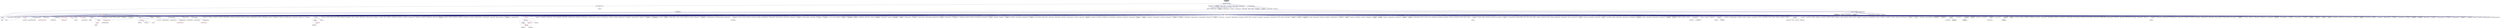 digraph "performance_counter_base.hpp"
{
  edge [fontname="Helvetica",fontsize="10",labelfontname="Helvetica",labelfontsize="10"];
  node [fontname="Helvetica",fontsize="10",shape=record];
  Node202 [label="performance_counter\l_base.hpp",height=0.2,width=0.4,color="black", fillcolor="grey75", style="filled", fontcolor="black"];
  Node202 -> Node203 [dir="back",color="midnightblue",fontsize="10",style="solid",fontname="Helvetica"];
  Node203 [label="base_performance_counter.hpp",height=0.2,width=0.4,color="black", fillcolor="white", style="filled",URL="$d7/d00/server_2base__performance__counter_8hpp.html"];
  Node203 -> Node204 [dir="back",color="midnightblue",fontsize="10",style="solid",fontname="Helvetica"];
  Node204 [label="base_performance_counter.hpp",height=0.2,width=0.4,color="black", fillcolor="white", style="filled",URL="$d1/da2/base__performance__counter_8hpp.html"];
  Node204 -> Node205 [dir="back",color="midnightblue",fontsize="10",style="solid",fontname="Helvetica"];
  Node205 [label="sine.hpp",height=0.2,width=0.4,color="black", fillcolor="white", style="filled",URL="$d8/dac/sine_8hpp.html"];
  Node205 -> Node206 [dir="back",color="midnightblue",fontsize="10",style="solid",fontname="Helvetica"];
  Node206 [label="sine.cpp",height=0.2,width=0.4,color="black", fillcolor="white", style="filled",URL="$d3/d0d/server_2sine_8cpp.html"];
  Node205 -> Node207 [dir="back",color="midnightblue",fontsize="10",style="solid",fontname="Helvetica"];
  Node207 [label="sine.cpp",height=0.2,width=0.4,color="black", fillcolor="white", style="filled",URL="$d5/dd8/sine_8cpp.html"];
  Node204 -> Node208 [dir="back",color="midnightblue",fontsize="10",style="solid",fontname="Helvetica"];
  Node208 [label="counters.cpp",height=0.2,width=0.4,color="black", fillcolor="white", style="filled",URL="$d5/d4d/counters_8cpp.html"];
  Node203 -> Node209 [dir="back",color="midnightblue",fontsize="10",style="solid",fontname="Helvetica"];
  Node209 [label="arithmetics_counter.hpp",height=0.2,width=0.4,color="black", fillcolor="white", style="filled",URL="$d1/d64/arithmetics__counter_8hpp.html"];
  Node209 -> Node210 [dir="back",color="midnightblue",fontsize="10",style="solid",fontname="Helvetica"];
  Node210 [label="registry.cpp",height=0.2,width=0.4,color="black", fillcolor="white", style="filled",URL="$d6/d72/registry_8cpp.html"];
  Node209 -> Node211 [dir="back",color="midnightblue",fontsize="10",style="solid",fontname="Helvetica"];
  Node211 [label="arithmetics_counter.cpp",height=0.2,width=0.4,color="black", fillcolor="white", style="filled",URL="$d8/daf/arithmetics__counter_8cpp.html"];
  Node203 -> Node212 [dir="back",color="midnightblue",fontsize="10",style="solid",fontname="Helvetica"];
  Node212 [label="arithmetics_counter\l_extended.hpp",height=0.2,width=0.4,color="black", fillcolor="white", style="filled",URL="$d1/d32/arithmetics__counter__extended_8hpp.html"];
  Node212 -> Node210 [dir="back",color="midnightblue",fontsize="10",style="solid",fontname="Helvetica"];
  Node212 -> Node213 [dir="back",color="midnightblue",fontsize="10",style="solid",fontname="Helvetica"];
  Node213 [label="arithmetics_counter\l_extended.cpp",height=0.2,width=0.4,color="black", fillcolor="white", style="filled",URL="$d2/d43/arithmetics__counter__extended_8cpp.html"];
  Node203 -> Node214 [dir="back",color="midnightblue",fontsize="10",style="solid",fontname="Helvetica"];
  Node214 [label="elapsed_time_counter.hpp",height=0.2,width=0.4,color="black", fillcolor="white", style="filled",URL="$dd/de8/elapsed__time__counter_8hpp.html"];
  Node214 -> Node210 [dir="back",color="midnightblue",fontsize="10",style="solid",fontname="Helvetica"];
  Node214 -> Node215 [dir="back",color="midnightblue",fontsize="10",style="solid",fontname="Helvetica"];
  Node215 [label="elapsed_time_counter.cpp",height=0.2,width=0.4,color="black", fillcolor="white", style="filled",URL="$d4/d6a/elapsed__time__counter_8cpp.html"];
  Node203 -> Node216 [dir="back",color="midnightblue",fontsize="10",style="solid",fontname="Helvetica"];
  Node216 [label="raw_counter.hpp",height=0.2,width=0.4,color="black", fillcolor="white", style="filled",URL="$d9/d2d/raw__counter_8hpp.html"];
  Node216 -> Node210 [dir="back",color="midnightblue",fontsize="10",style="solid",fontname="Helvetica"];
  Node216 -> Node217 [dir="back",color="midnightblue",fontsize="10",style="solid",fontname="Helvetica"];
  Node217 [label="raw_counter.cpp",height=0.2,width=0.4,color="black", fillcolor="white", style="filled",URL="$d8/d9a/raw__counter_8cpp.html"];
  Node203 -> Node218 [dir="back",color="midnightblue",fontsize="10",style="solid",fontname="Helvetica"];
  Node218 [label="raw_values_counter.hpp",height=0.2,width=0.4,color="black", fillcolor="white", style="filled",URL="$dc/dd5/raw__values__counter_8hpp.html"];
  Node218 -> Node210 [dir="back",color="midnightblue",fontsize="10",style="solid",fontname="Helvetica"];
  Node218 -> Node219 [dir="back",color="midnightblue",fontsize="10",style="solid",fontname="Helvetica"];
  Node219 [label="raw_values_counter.cpp",height=0.2,width=0.4,color="black", fillcolor="white", style="filled",URL="$d1/d78/raw__values__counter_8cpp.html"];
  Node203 -> Node220 [dir="back",color="midnightblue",fontsize="10",style="solid",fontname="Helvetica"];
  Node220 [label="statistics_counter.hpp",height=0.2,width=0.4,color="black", fillcolor="white", style="filled",URL="$d4/dbd/statistics__counter_8hpp.html"];
  Node220 -> Node210 [dir="back",color="midnightblue",fontsize="10",style="solid",fontname="Helvetica"];
  Node220 -> Node221 [dir="back",color="midnightblue",fontsize="10",style="solid",fontname="Helvetica"];
  Node221 [label="statistics_counter.cpp",height=0.2,width=0.4,color="black", fillcolor="white", style="filled",URL="$d1/d91/statistics__counter_8cpp.html"];
  Node203 -> Node222 [dir="back",color="midnightblue",fontsize="10",style="solid",fontname="Helvetica"];
  Node222 [label="performance_counter.hpp",height=0.2,width=0.4,color="black", fillcolor="white", style="filled",URL="$dd/d68/hpx_2performance__counters_2stubs_2performance__counter_8hpp.html"];
  Node222 -> Node223 [dir="back",color="midnightblue",fontsize="10",style="solid",fontname="Helvetica"];
  Node223 [label="performance_counter.hpp",height=0.2,width=0.4,color="black", fillcolor="white", style="filled",URL="$d9/d4a/hpx_2performance__counters_2performance__counter_8hpp.html"];
  Node223 -> Node224 [dir="back",color="midnightblue",fontsize="10",style="solid",fontname="Helvetica"];
  Node224 [label="performance_counters.hpp",height=0.2,width=0.4,color="black", fillcolor="white", style="filled",URL="$d6/dac/performance__counters_8hpp.html"];
  Node224 -> Node225 [dir="back",color="midnightblue",fontsize="10",style="solid",fontname="Helvetica"];
  Node225 [label="1d_stencil_4_repart.cpp",height=0.2,width=0.4,color="black", fillcolor="white", style="filled",URL="$d0/d6b/1d__stencil__4__repart_8cpp.html"];
  Node224 -> Node226 [dir="back",color="midnightblue",fontsize="10",style="solid",fontname="Helvetica"];
  Node226 [label="1d_stencil_4_throttle.cpp",height=0.2,width=0.4,color="black", fillcolor="white", style="filled",URL="$d6/de5/1d__stencil__4__throttle_8cpp.html"];
  Node224 -> Node227 [dir="back",color="midnightblue",fontsize="10",style="solid",fontname="Helvetica"];
  Node227 [label="apex_policy_engine\l_active_thread_count.cpp",height=0.2,width=0.4,color="black", fillcolor="white", style="filled",URL="$d5/d01/apex__policy__engine__active__thread__count_8cpp.html"];
  Node224 -> Node228 [dir="back",color="midnightblue",fontsize="10",style="solid",fontname="Helvetica"];
  Node228 [label="heartbeat.cpp",height=0.2,width=0.4,color="black", fillcolor="white", style="filled",URL="$d8/d98/heartbeat_8cpp.html"];
  Node224 -> Node229 [dir="back",color="midnightblue",fontsize="10",style="solid",fontname="Helvetica"];
  Node229 [label="access_counter_set.cpp",height=0.2,width=0.4,color="black", fillcolor="white", style="filled",URL="$dc/d52/access__counter__set_8cpp.html"];
  Node224 -> Node230 [dir="back",color="midnightblue",fontsize="10",style="solid",fontname="Helvetica"];
  Node230 [label="simplest_performance\l_counter.cpp",height=0.2,width=0.4,color="black", fillcolor="white", style="filled",URL="$d4/d4e/simplest__performance__counter_8cpp.html"];
  Node224 -> Node207 [dir="back",color="midnightblue",fontsize="10",style="solid",fontname="Helvetica"];
  Node224 -> Node231 [dir="back",color="midnightblue",fontsize="10",style="solid",fontname="Helvetica"];
  Node231 [label="hpx.hpp",height=0.2,width=0.4,color="red", fillcolor="white", style="filled",URL="$d0/daa/hpx_8hpp.html"];
  Node231 -> Node232 [dir="back",color="midnightblue",fontsize="10",style="solid",fontname="Helvetica"];
  Node232 [label="1d_stencil_1.cpp",height=0.2,width=0.4,color="black", fillcolor="white", style="filled",URL="$d2/db1/1d__stencil__1_8cpp.html"];
  Node231 -> Node233 [dir="back",color="midnightblue",fontsize="10",style="solid",fontname="Helvetica"];
  Node233 [label="1d_stencil_2.cpp",height=0.2,width=0.4,color="black", fillcolor="white", style="filled",URL="$d3/dd1/1d__stencil__2_8cpp.html"];
  Node231 -> Node234 [dir="back",color="midnightblue",fontsize="10",style="solid",fontname="Helvetica"];
  Node234 [label="1d_stencil_3.cpp",height=0.2,width=0.4,color="black", fillcolor="white", style="filled",URL="$db/d19/1d__stencil__3_8cpp.html"];
  Node231 -> Node235 [dir="back",color="midnightblue",fontsize="10",style="solid",fontname="Helvetica"];
  Node235 [label="1d_stencil_4.cpp",height=0.2,width=0.4,color="black", fillcolor="white", style="filled",URL="$d1/d7d/1d__stencil__4_8cpp.html"];
  Node231 -> Node236 [dir="back",color="midnightblue",fontsize="10",style="solid",fontname="Helvetica"];
  Node236 [label="1d_stencil_4_parallel.cpp",height=0.2,width=0.4,color="black", fillcolor="white", style="filled",URL="$d6/d05/1d__stencil__4__parallel_8cpp.html"];
  Node231 -> Node225 [dir="back",color="midnightblue",fontsize="10",style="solid",fontname="Helvetica"];
  Node231 -> Node226 [dir="back",color="midnightblue",fontsize="10",style="solid",fontname="Helvetica"];
  Node231 -> Node237 [dir="back",color="midnightblue",fontsize="10",style="solid",fontname="Helvetica"];
  Node237 [label="1d_stencil_5.cpp",height=0.2,width=0.4,color="black", fillcolor="white", style="filled",URL="$d7/d2a/1d__stencil__5_8cpp.html"];
  Node231 -> Node238 [dir="back",color="midnightblue",fontsize="10",style="solid",fontname="Helvetica"];
  Node238 [label="1d_stencil_6.cpp",height=0.2,width=0.4,color="black", fillcolor="white", style="filled",URL="$db/de7/1d__stencil__6_8cpp.html"];
  Node231 -> Node239 [dir="back",color="midnightblue",fontsize="10",style="solid",fontname="Helvetica"];
  Node239 [label="1d_stencil_7.cpp",height=0.2,width=0.4,color="black", fillcolor="white", style="filled",URL="$d4/d5a/1d__stencil__7_8cpp.html"];
  Node231 -> Node240 [dir="back",color="midnightblue",fontsize="10",style="solid",fontname="Helvetica"];
  Node240 [label="1d_stencil_8.cpp",height=0.2,width=0.4,color="black", fillcolor="white", style="filled",URL="$df/de0/1d__stencil__8_8cpp.html"];
  Node231 -> Node241 [dir="back",color="midnightblue",fontsize="10",style="solid",fontname="Helvetica"];
  Node241 [label="accumulator.cpp",height=0.2,width=0.4,color="black", fillcolor="white", style="filled",URL="$d1/d81/accumulator_8cpp.html"];
  Node231 -> Node242 [dir="back",color="midnightblue",fontsize="10",style="solid",fontname="Helvetica"];
  Node242 [label="accumulator.hpp",height=0.2,width=0.4,color="red", fillcolor="white", style="filled",URL="$d4/d9d/server_2accumulator_8hpp.html"];
  Node242 -> Node241 [dir="back",color="midnightblue",fontsize="10",style="solid",fontname="Helvetica"];
  Node231 -> Node245 [dir="back",color="midnightblue",fontsize="10",style="solid",fontname="Helvetica"];
  Node245 [label="template_function_accumulator.hpp",height=0.2,width=0.4,color="black", fillcolor="white", style="filled",URL="$d7/da6/server_2template__function__accumulator_8hpp.html"];
  Node245 -> Node246 [dir="back",color="midnightblue",fontsize="10",style="solid",fontname="Helvetica"];
  Node246 [label="template_function_accumulator.cpp",height=0.2,width=0.4,color="black", fillcolor="white", style="filled",URL="$d5/d02/template__function__accumulator_8cpp.html"];
  Node245 -> Node247 [dir="back",color="midnightblue",fontsize="10",style="solid",fontname="Helvetica"];
  Node247 [label="template_function_accumulator.hpp",height=0.2,width=0.4,color="red", fillcolor="white", style="filled",URL="$d3/de9/template__function__accumulator_8hpp.html"];
  Node231 -> Node249 [dir="back",color="midnightblue",fontsize="10",style="solid",fontname="Helvetica"];
  Node249 [label="template_accumulator.cpp",height=0.2,width=0.4,color="black", fillcolor="white", style="filled",URL="$d0/d4a/template__accumulator_8cpp.html"];
  Node231 -> Node246 [dir="back",color="midnightblue",fontsize="10",style="solid",fontname="Helvetica"];
  Node231 -> Node247 [dir="back",color="midnightblue",fontsize="10",style="solid",fontname="Helvetica"];
  Node231 -> Node250 [dir="back",color="midnightblue",fontsize="10",style="solid",fontname="Helvetica"];
  Node250 [label="allgather_module.cpp",height=0.2,width=0.4,color="black", fillcolor="white", style="filled",URL="$df/de4/allgather__module_8cpp.html"];
  Node231 -> Node251 [dir="back",color="midnightblue",fontsize="10",style="solid",fontname="Helvetica"];
  Node251 [label="allgather.cpp",height=0.2,width=0.4,color="black", fillcolor="white", style="filled",URL="$d7/d06/allgather_8cpp.html"];
  Node231 -> Node252 [dir="back",color="midnightblue",fontsize="10",style="solid",fontname="Helvetica"];
  Node252 [label="allgather_and_gate.cpp",height=0.2,width=0.4,color="black", fillcolor="white", style="filled",URL="$d1/d56/allgather__and__gate_8cpp.html"];
  Node231 -> Node253 [dir="back",color="midnightblue",fontsize="10",style="solid",fontname="Helvetica"];
  Node253 [label="ag_client.cpp",height=0.2,width=0.4,color="black", fillcolor="white", style="filled",URL="$d4/d5d/ag__client_8cpp.html"];
  Node231 -> Node254 [dir="back",color="midnightblue",fontsize="10",style="solid",fontname="Helvetica"];
  Node254 [label="hpx_thread_phase.cpp",height=0.2,width=0.4,color="black", fillcolor="white", style="filled",URL="$d5/dca/hpx__thread__phase_8cpp.html"];
  Node231 -> Node255 [dir="back",color="midnightblue",fontsize="10",style="solid",fontname="Helvetica"];
  Node255 [label="os_thread_num.cpp",height=0.2,width=0.4,color="black", fillcolor="white", style="filled",URL="$d2/dfb/os__thread__num_8cpp.html"];
  Node231 -> Node256 [dir="back",color="midnightblue",fontsize="10",style="solid",fontname="Helvetica"];
  Node256 [label="cancelable_action.cpp",height=0.2,width=0.4,color="black", fillcolor="white", style="filled",URL="$d5/d0c/cancelable__action_8cpp.html"];
  Node231 -> Node257 [dir="back",color="midnightblue",fontsize="10",style="solid",fontname="Helvetica"];
  Node257 [label="cancelable_action.hpp",height=0.2,width=0.4,color="black", fillcolor="white", style="filled",URL="$d5/d4d/server_2cancelable__action_8hpp.html"];
  Node257 -> Node256 [dir="back",color="midnightblue",fontsize="10",style="solid",fontname="Helvetica"];
  Node257 -> Node258 [dir="back",color="midnightblue",fontsize="10",style="solid",fontname="Helvetica"];
  Node258 [label="cancelable_action.hpp",height=0.2,width=0.4,color="red", fillcolor="white", style="filled",URL="$d0/da3/stubs_2cancelable__action_8hpp.html"];
  Node231 -> Node258 [dir="back",color="midnightblue",fontsize="10",style="solid",fontname="Helvetica"];
  Node231 -> Node260 [dir="back",color="midnightblue",fontsize="10",style="solid",fontname="Helvetica"];
  Node260 [label="cancelable_action_client.cpp",height=0.2,width=0.4,color="black", fillcolor="white", style="filled",URL="$d1/db8/cancelable__action__client_8cpp.html"];
  Node231 -> Node261 [dir="back",color="midnightblue",fontsize="10",style="solid",fontname="Helvetica"];
  Node261 [label="cublas_matmul.cpp",height=0.2,width=0.4,color="black", fillcolor="white", style="filled",URL="$dd/d84/cublas__matmul_8cpp.html"];
  Node231 -> Node262 [dir="back",color="midnightblue",fontsize="10",style="solid",fontname="Helvetica"];
  Node262 [label="win_perf_counters.cpp",height=0.2,width=0.4,color="black", fillcolor="white", style="filled",URL="$d8/d11/win__perf__counters_8cpp.html"];
  Node231 -> Node263 [dir="back",color="midnightblue",fontsize="10",style="solid",fontname="Helvetica"];
  Node263 [label="win_perf_counters.hpp",height=0.2,width=0.4,color="black", fillcolor="white", style="filled",URL="$d5/da7/win__perf__counters_8hpp.html"];
  Node231 -> Node264 [dir="back",color="midnightblue",fontsize="10",style="solid",fontname="Helvetica"];
  Node264 [label="hello_world_component.hpp",height=0.2,width=0.4,color="red", fillcolor="white", style="filled",URL="$df/df0/hello__world__component_8hpp.html"];
  Node231 -> Node267 [dir="back",color="midnightblue",fontsize="10",style="solid",fontname="Helvetica"];
  Node267 [label="interpolate1d.cpp",height=0.2,width=0.4,color="black", fillcolor="white", style="filled",URL="$d0/d05/interpolate1d_8cpp.html"];
  Node231 -> Node268 [dir="back",color="midnightblue",fontsize="10",style="solid",fontname="Helvetica"];
  Node268 [label="partition.hpp",height=0.2,width=0.4,color="black", fillcolor="white", style="filled",URL="$d0/d7a/examples_2interpolate1d_2interpolate1d_2partition_8hpp.html"];
  Node268 -> Node267 [dir="back",color="midnightblue",fontsize="10",style="solid",fontname="Helvetica"];
  Node268 -> Node269 [dir="back",color="midnightblue",fontsize="10",style="solid",fontname="Helvetica"];
  Node269 [label="interpolate1d.hpp",height=0.2,width=0.4,color="red", fillcolor="white", style="filled",URL="$d4/dc7/interpolate1d_8hpp.html"];
  Node269 -> Node267 [dir="back",color="midnightblue",fontsize="10",style="solid",fontname="Helvetica"];
  Node231 -> Node271 [dir="back",color="midnightblue",fontsize="10",style="solid",fontname="Helvetica"];
  Node271 [label="partition.hpp",height=0.2,width=0.4,color="black", fillcolor="white", style="filled",URL="$d0/dff/examples_2interpolate1d_2interpolate1d_2server_2partition_8hpp.html"];
  Node271 -> Node268 [dir="back",color="midnightblue",fontsize="10",style="solid",fontname="Helvetica"];
  Node271 -> Node272 [dir="back",color="midnightblue",fontsize="10",style="solid",fontname="Helvetica"];
  Node272 [label="partition.cpp",height=0.2,width=0.4,color="black", fillcolor="white", style="filled",URL="$d0/d4f/examples_2interpolate1d_2interpolate1d_2server_2partition_8cpp.html"];
  Node231 -> Node269 [dir="back",color="midnightblue",fontsize="10",style="solid",fontname="Helvetica"];
  Node231 -> Node273 [dir="back",color="midnightblue",fontsize="10",style="solid",fontname="Helvetica"];
  Node273 [label="read_values.cpp",height=0.2,width=0.4,color="black", fillcolor="white", style="filled",URL="$d0/d8c/interpolate1d_2interpolate1d_2read__values_8cpp.html"];
  Node231 -> Node272 [dir="back",color="midnightblue",fontsize="10",style="solid",fontname="Helvetica"];
  Node231 -> Node274 [dir="back",color="midnightblue",fontsize="10",style="solid",fontname="Helvetica"];
  Node274 [label="jacobi.cpp",height=0.2,width=0.4,color="black", fillcolor="white", style="filled",URL="$d2/d27/jacobi_8cpp.html"];
  Node231 -> Node275 [dir="back",color="midnightblue",fontsize="10",style="solid",fontname="Helvetica"];
  Node275 [label="grid.cpp",height=0.2,width=0.4,color="black", fillcolor="white", style="filled",URL="$d6/d1b/jacobi__component_2grid_8cpp.html"];
  Node231 -> Node276 [dir="back",color="midnightblue",fontsize="10",style="solid",fontname="Helvetica"];
  Node276 [label="row.cpp",height=0.2,width=0.4,color="black", fillcolor="white", style="filled",URL="$d3/d86/server_2row_8cpp.html"];
  Node231 -> Node277 [dir="back",color="midnightblue",fontsize="10",style="solid",fontname="Helvetica"];
  Node277 [label="solver.cpp",height=0.2,width=0.4,color="black", fillcolor="white", style="filled",URL="$d6/d94/solver_8cpp.html"];
  Node231 -> Node278 [dir="back",color="midnightblue",fontsize="10",style="solid",fontname="Helvetica"];
  Node278 [label="stencil_iterator.cpp",height=0.2,width=0.4,color="black", fillcolor="white", style="filled",URL="$d6/de1/server_2stencil__iterator_8cpp.html"];
  Node231 -> Node279 [dir="back",color="midnightblue",fontsize="10",style="solid",fontname="Helvetica"];
  Node279 [label="stencil_iterator.cpp",height=0.2,width=0.4,color="black", fillcolor="white", style="filled",URL="$d7/d71/stencil__iterator_8cpp.html"];
  Node231 -> Node280 [dir="back",color="midnightblue",fontsize="10",style="solid",fontname="Helvetica"];
  Node280 [label="jacobi.cpp",height=0.2,width=0.4,color="black", fillcolor="white", style="filled",URL="$d3/d44/smp_2jacobi_8cpp.html"];
  Node231 -> Node281 [dir="back",color="midnightblue",fontsize="10",style="solid",fontname="Helvetica"];
  Node281 [label="jacobi_hpx.cpp",height=0.2,width=0.4,color="black", fillcolor="white", style="filled",URL="$d8/d72/jacobi__hpx_8cpp.html"];
  Node231 -> Node282 [dir="back",color="midnightblue",fontsize="10",style="solid",fontname="Helvetica"];
  Node282 [label="jacobi_nonuniform.cpp",height=0.2,width=0.4,color="black", fillcolor="white", style="filled",URL="$dd/ddc/jacobi__nonuniform_8cpp.html"];
  Node231 -> Node283 [dir="back",color="midnightblue",fontsize="10",style="solid",fontname="Helvetica"];
  Node283 [label="jacobi_nonuniform_hpx.cpp",height=0.2,width=0.4,color="black", fillcolor="white", style="filled",URL="$de/d56/jacobi__nonuniform__hpx_8cpp.html"];
  Node231 -> Node284 [dir="back",color="midnightblue",fontsize="10",style="solid",fontname="Helvetica"];
  Node284 [label="nqueen.cpp",height=0.2,width=0.4,color="black", fillcolor="white", style="filled",URL="$db/dca/nqueen_8cpp.html"];
  Node231 -> Node285 [dir="back",color="midnightblue",fontsize="10",style="solid",fontname="Helvetica"];
  Node285 [label="nqueen.hpp",height=0.2,width=0.4,color="red", fillcolor="white", style="filled",URL="$de/d58/server_2nqueen_8hpp.html"];
  Node285 -> Node284 [dir="back",color="midnightblue",fontsize="10",style="solid",fontname="Helvetica"];
  Node231 -> Node288 [dir="back",color="midnightblue",fontsize="10",style="solid",fontname="Helvetica"];
  Node288 [label="nqueen_client.cpp",height=0.2,width=0.4,color="black", fillcolor="white", style="filled",URL="$d3/d5e/nqueen__client_8cpp.html"];
  Node231 -> Node206 [dir="back",color="midnightblue",fontsize="10",style="solid",fontname="Helvetica"];
  Node231 -> Node205 [dir="back",color="midnightblue",fontsize="10",style="solid",fontname="Helvetica"];
  Node231 -> Node207 [dir="back",color="midnightblue",fontsize="10",style="solid",fontname="Helvetica"];
  Node231 -> Node289 [dir="back",color="midnightblue",fontsize="10",style="solid",fontname="Helvetica"];
  Node289 [label="sine_client.cpp",height=0.2,width=0.4,color="black", fillcolor="white", style="filled",URL="$db/d62/sine__client_8cpp.html"];
  Node231 -> Node290 [dir="back",color="midnightblue",fontsize="10",style="solid",fontname="Helvetica"];
  Node290 [label="qt.cpp",height=0.2,width=0.4,color="black", fillcolor="white", style="filled",URL="$df/d90/qt_8cpp.html"];
  Node231 -> Node291 [dir="back",color="midnightblue",fontsize="10",style="solid",fontname="Helvetica"];
  Node291 [label="queue_client.cpp",height=0.2,width=0.4,color="black", fillcolor="white", style="filled",URL="$d7/d96/queue__client_8cpp.html"];
  Node231 -> Node292 [dir="back",color="midnightblue",fontsize="10",style="solid",fontname="Helvetica"];
  Node292 [label="customize_async.cpp",height=0.2,width=0.4,color="black", fillcolor="white", style="filled",URL="$d0/d82/customize__async_8cpp.html"];
  Node231 -> Node293 [dir="back",color="midnightblue",fontsize="10",style="solid",fontname="Helvetica"];
  Node293 [label="data_actions.cpp",height=0.2,width=0.4,color="black", fillcolor="white", style="filled",URL="$dc/d68/data__actions_8cpp.html"];
  Node231 -> Node294 [dir="back",color="midnightblue",fontsize="10",style="solid",fontname="Helvetica"];
  Node294 [label="error_handling.cpp",height=0.2,width=0.4,color="black", fillcolor="white", style="filled",URL="$d9/d96/error__handling_8cpp.html"];
  Node231 -> Node295 [dir="back",color="midnightblue",fontsize="10",style="solid",fontname="Helvetica"];
  Node295 [label="event_synchronization.cpp",height=0.2,width=0.4,color="black", fillcolor="white", style="filled",URL="$d0/d35/event__synchronization_8cpp.html"];
  Node231 -> Node296 [dir="back",color="midnightblue",fontsize="10",style="solid",fontname="Helvetica"];
  Node296 [label="factorial.cpp",height=0.2,width=0.4,color="black", fillcolor="white", style="filled",URL="$d9/d00/factorial_8cpp.html"];
  Node231 -> Node297 [dir="back",color="midnightblue",fontsize="10",style="solid",fontname="Helvetica"];
  Node297 [label="file_serialization.cpp",height=0.2,width=0.4,color="black", fillcolor="white", style="filled",URL="$de/d58/file__serialization_8cpp.html"];
  Node231 -> Node298 [dir="back",color="midnightblue",fontsize="10",style="solid",fontname="Helvetica"];
  Node298 [label="init_globally.cpp",height=0.2,width=0.4,color="black", fillcolor="white", style="filled",URL="$d6/dad/init__globally_8cpp.html"];
  Node231 -> Node299 [dir="back",color="midnightblue",fontsize="10",style="solid",fontname="Helvetica"];
  Node299 [label="interest_calculator.cpp",height=0.2,width=0.4,color="black", fillcolor="white", style="filled",URL="$d2/d86/interest__calculator_8cpp.html"];
  Node231 -> Node300 [dir="back",color="midnightblue",fontsize="10",style="solid",fontname="Helvetica"];
  Node300 [label="non_atomic_rma.cpp",height=0.2,width=0.4,color="black", fillcolor="white", style="filled",URL="$d7/d8b/non__atomic__rma_8cpp.html"];
  Node231 -> Node301 [dir="back",color="midnightblue",fontsize="10",style="solid",fontname="Helvetica"];
  Node301 [label="partitioned_vector\l_spmd_foreach.cpp",height=0.2,width=0.4,color="black", fillcolor="white", style="filled",URL="$db/d7c/partitioned__vector__spmd__foreach_8cpp.html"];
  Node231 -> Node302 [dir="back",color="midnightblue",fontsize="10",style="solid",fontname="Helvetica"];
  Node302 [label="pipeline1.cpp",height=0.2,width=0.4,color="black", fillcolor="white", style="filled",URL="$d5/d77/pipeline1_8cpp.html"];
  Node231 -> Node303 [dir="back",color="midnightblue",fontsize="10",style="solid",fontname="Helvetica"];
  Node303 [label="quicksort.cpp",height=0.2,width=0.4,color="black", fillcolor="white", style="filled",URL="$d3/d1e/quicksort_8cpp.html"];
  Node231 -> Node304 [dir="back",color="midnightblue",fontsize="10",style="solid",fontname="Helvetica"];
  Node304 [label="receive_buffer.cpp",height=0.2,width=0.4,color="black", fillcolor="white", style="filled",URL="$d7/d10/receive__buffer_8cpp.html"];
  Node231 -> Node305 [dir="back",color="midnightblue",fontsize="10",style="solid",fontname="Helvetica"];
  Node305 [label="safe_object.cpp",height=0.2,width=0.4,color="black", fillcolor="white", style="filled",URL="$dd/d52/safe__object_8cpp.html"];
  Node231 -> Node306 [dir="back",color="midnightblue",fontsize="10",style="solid",fontname="Helvetica"];
  Node306 [label="sort_by_key_demo.cpp",height=0.2,width=0.4,color="black", fillcolor="white", style="filled",URL="$da/d20/sort__by__key__demo_8cpp.html"];
  Node231 -> Node307 [dir="back",color="midnightblue",fontsize="10",style="solid",fontname="Helvetica"];
  Node307 [label="timed_wake.cpp",height=0.2,width=0.4,color="black", fillcolor="white", style="filled",URL="$d8/df9/timed__wake_8cpp.html"];
  Node231 -> Node308 [dir="back",color="midnightblue",fontsize="10",style="solid",fontname="Helvetica"];
  Node308 [label="vector_counting_dotproduct.cpp",height=0.2,width=0.4,color="black", fillcolor="white", style="filled",URL="$df/de9/vector__counting__dotproduct_8cpp.html"];
  Node231 -> Node309 [dir="back",color="midnightblue",fontsize="10",style="solid",fontname="Helvetica"];
  Node309 [label="vector_zip_dotproduct.cpp",height=0.2,width=0.4,color="black", fillcolor="white", style="filled",URL="$dc/d18/vector__zip__dotproduct_8cpp.html"];
  Node231 -> Node310 [dir="back",color="midnightblue",fontsize="10",style="solid",fontname="Helvetica"];
  Node310 [label="zerocopy_rdma.cpp",height=0.2,width=0.4,color="black", fillcolor="white", style="filled",URL="$d1/dad/zerocopy__rdma_8cpp.html"];
  Node231 -> Node311 [dir="back",color="midnightblue",fontsize="10",style="solid",fontname="Helvetica"];
  Node311 [label="random_mem_access.cpp",height=0.2,width=0.4,color="black", fillcolor="white", style="filled",URL="$d1/d51/random__mem__access_8cpp.html"];
  Node231 -> Node312 [dir="back",color="midnightblue",fontsize="10",style="solid",fontname="Helvetica"];
  Node312 [label="random_mem_access.hpp",height=0.2,width=0.4,color="red", fillcolor="white", style="filled",URL="$d0/d19/server_2random__mem__access_8hpp.html"];
  Node312 -> Node311 [dir="back",color="midnightblue",fontsize="10",style="solid",fontname="Helvetica"];
  Node231 -> Node315 [dir="back",color="midnightblue",fontsize="10",style="solid",fontname="Helvetica"];
  Node315 [label="random_mem_access_client.cpp",height=0.2,width=0.4,color="black", fillcolor="white", style="filled",URL="$df/d1b/random__mem__access__client_8cpp.html"];
  Node231 -> Node316 [dir="back",color="midnightblue",fontsize="10",style="solid",fontname="Helvetica"];
  Node316 [label="oversubscribing_resource\l_partitioner.cpp",height=0.2,width=0.4,color="black", fillcolor="white", style="filled",URL="$dd/dee/oversubscribing__resource__partitioner_8cpp.html"];
  Node231 -> Node317 [dir="back",color="midnightblue",fontsize="10",style="solid",fontname="Helvetica"];
  Node317 [label="simple_resource_partitioner.cpp",height=0.2,width=0.4,color="black", fillcolor="white", style="filled",URL="$d5/df9/simple__resource__partitioner_8cpp.html"];
  Node231 -> Node318 [dir="back",color="midnightblue",fontsize="10",style="solid",fontname="Helvetica"];
  Node318 [label="dimension.hpp",height=0.2,width=0.4,color="red", fillcolor="white", style="filled",URL="$d6/d39/sheneos_2sheneos_2dimension_8hpp.html"];
  Node318 -> Node324 [dir="back",color="midnightblue",fontsize="10",style="solid",fontname="Helvetica"];
  Node324 [label="partition3d.hpp",height=0.2,width=0.4,color="black", fillcolor="white", style="filled",URL="$dd/dbf/server_2partition3d_8hpp.html"];
  Node324 -> Node325 [dir="back",color="midnightblue",fontsize="10",style="solid",fontname="Helvetica"];
  Node325 [label="partition3d.hpp",height=0.2,width=0.4,color="black", fillcolor="white", style="filled",URL="$d1/d50/partition3d_8hpp.html"];
  Node325 -> Node321 [dir="back",color="midnightblue",fontsize="10",style="solid",fontname="Helvetica"];
  Node321 [label="interpolator.cpp",height=0.2,width=0.4,color="black", fillcolor="white", style="filled",URL="$d5/d02/interpolator_8cpp.html"];
  Node325 -> Node326 [dir="back",color="midnightblue",fontsize="10",style="solid",fontname="Helvetica"];
  Node326 [label="interpolator.hpp",height=0.2,width=0.4,color="red", fillcolor="white", style="filled",URL="$dc/d3b/interpolator_8hpp.html"];
  Node326 -> Node321 [dir="back",color="midnightblue",fontsize="10",style="solid",fontname="Helvetica"];
  Node326 -> Node329 [dir="back",color="midnightblue",fontsize="10",style="solid",fontname="Helvetica"];
  Node329 [label="sheneos_test.cpp",height=0.2,width=0.4,color="black", fillcolor="white", style="filled",URL="$d4/d6e/sheneos__test_8cpp.html"];
  Node324 -> Node323 [dir="back",color="midnightblue",fontsize="10",style="solid",fontname="Helvetica"];
  Node323 [label="partition3d.cpp",height=0.2,width=0.4,color="black", fillcolor="white", style="filled",URL="$de/d70/partition3d_8cpp.html"];
  Node231 -> Node321 [dir="back",color="midnightblue",fontsize="10",style="solid",fontname="Helvetica"];
  Node231 -> Node325 [dir="back",color="midnightblue",fontsize="10",style="solid",fontname="Helvetica"];
  Node231 -> Node324 [dir="back",color="midnightblue",fontsize="10",style="solid",fontname="Helvetica"];
  Node231 -> Node326 [dir="back",color="midnightblue",fontsize="10",style="solid",fontname="Helvetica"];
  Node231 -> Node330 [dir="back",color="midnightblue",fontsize="10",style="solid",fontname="Helvetica"];
  Node330 [label="configuration.hpp",height=0.2,width=0.4,color="red", fillcolor="white", style="filled",URL="$dc/d0a/configuration_8hpp.html"];
  Node330 -> Node326 [dir="back",color="midnightblue",fontsize="10",style="solid",fontname="Helvetica"];
  Node231 -> Node322 [dir="back",color="midnightblue",fontsize="10",style="solid",fontname="Helvetica"];
  Node322 [label="read_values.cpp",height=0.2,width=0.4,color="black", fillcolor="white", style="filled",URL="$d7/da4/sheneos_2sheneos_2read__values_8cpp.html"];
  Node231 -> Node323 [dir="back",color="midnightblue",fontsize="10",style="solid",fontname="Helvetica"];
  Node231 -> Node329 [dir="back",color="midnightblue",fontsize="10",style="solid",fontname="Helvetica"];
  Node231 -> Node332 [dir="back",color="midnightblue",fontsize="10",style="solid",fontname="Helvetica"];
  Node332 [label="startup_shutdown.cpp",height=0.2,width=0.4,color="black", fillcolor="white", style="filled",URL="$d3/dfc/server_2startup__shutdown_8cpp.html"];
  Node231 -> Node333 [dir="back",color="midnightblue",fontsize="10",style="solid",fontname="Helvetica"];
  Node333 [label="startup_shutdown.cpp",height=0.2,width=0.4,color="black", fillcolor="white", style="filled",URL="$d0/ddb/startup__shutdown_8cpp.html"];
  Node231 -> Node334 [dir="back",color="midnightblue",fontsize="10",style="solid",fontname="Helvetica"];
  Node334 [label="spin.cpp",height=0.2,width=0.4,color="black", fillcolor="white", style="filled",URL="$d7/df2/spin_8cpp.html"];
  Node231 -> Node335 [dir="back",color="midnightblue",fontsize="10",style="solid",fontname="Helvetica"];
  Node335 [label="throttle.cpp",height=0.2,width=0.4,color="black", fillcolor="white", style="filled",URL="$de/d56/server_2throttle_8cpp.html"];
  Node231 -> Node336 [dir="back",color="midnightblue",fontsize="10",style="solid",fontname="Helvetica"];
  Node336 [label="throttle.hpp",height=0.2,width=0.4,color="black", fillcolor="white", style="filled",URL="$db/dc9/server_2throttle_8hpp.html"];
  Node336 -> Node335 [dir="back",color="midnightblue",fontsize="10",style="solid",fontname="Helvetica"];
  Node336 -> Node337 [dir="back",color="midnightblue",fontsize="10",style="solid",fontname="Helvetica"];
  Node337 [label="throttle.hpp",height=0.2,width=0.4,color="black", fillcolor="white", style="filled",URL="$d5/dec/stubs_2throttle_8hpp.html"];
  Node337 -> Node338 [dir="back",color="midnightblue",fontsize="10",style="solid",fontname="Helvetica"];
  Node338 [label="throttle.hpp",height=0.2,width=0.4,color="red", fillcolor="white", style="filled",URL="$d2/d2e/throttle_8hpp.html"];
  Node338 -> Node339 [dir="back",color="midnightblue",fontsize="10",style="solid",fontname="Helvetica"];
  Node339 [label="throttle.cpp",height=0.2,width=0.4,color="black", fillcolor="white", style="filled",URL="$db/d02/throttle_8cpp.html"];
  Node231 -> Node337 [dir="back",color="midnightblue",fontsize="10",style="solid",fontname="Helvetica"];
  Node231 -> Node339 [dir="back",color="midnightblue",fontsize="10",style="solid",fontname="Helvetica"];
  Node231 -> Node338 [dir="back",color="midnightblue",fontsize="10",style="solid",fontname="Helvetica"];
  Node231 -> Node341 [dir="back",color="midnightblue",fontsize="10",style="solid",fontname="Helvetica"];
  Node341 [label="transpose_await.cpp",height=0.2,width=0.4,color="black", fillcolor="white", style="filled",URL="$de/d68/transpose__await_8cpp.html"];
  Node231 -> Node342 [dir="back",color="midnightblue",fontsize="10",style="solid",fontname="Helvetica"];
  Node342 [label="transpose_block.cpp",height=0.2,width=0.4,color="black", fillcolor="white", style="filled",URL="$d0/de1/transpose__block_8cpp.html"];
  Node231 -> Node343 [dir="back",color="midnightblue",fontsize="10",style="solid",fontname="Helvetica"];
  Node343 [label="transpose_block_numa.cpp",height=0.2,width=0.4,color="black", fillcolor="white", style="filled",URL="$dd/d3b/transpose__block__numa_8cpp.html"];
  Node231 -> Node344 [dir="back",color="midnightblue",fontsize="10",style="solid",fontname="Helvetica"];
  Node344 [label="transpose_serial.cpp",height=0.2,width=0.4,color="black", fillcolor="white", style="filled",URL="$db/d74/transpose__serial_8cpp.html"];
  Node231 -> Node345 [dir="back",color="midnightblue",fontsize="10",style="solid",fontname="Helvetica"];
  Node345 [label="transpose_serial_block.cpp",height=0.2,width=0.4,color="black", fillcolor="white", style="filled",URL="$d8/daa/transpose__serial__block_8cpp.html"];
  Node231 -> Node346 [dir="back",color="midnightblue",fontsize="10",style="solid",fontname="Helvetica"];
  Node346 [label="transpose_serial_vector.cpp",height=0.2,width=0.4,color="black", fillcolor="white", style="filled",URL="$d4/d04/transpose__serial__vector_8cpp.html"];
  Node231 -> Node347 [dir="back",color="midnightblue",fontsize="10",style="solid",fontname="Helvetica"];
  Node347 [label="transpose_smp.cpp",height=0.2,width=0.4,color="black", fillcolor="white", style="filled",URL="$d2/d99/transpose__smp_8cpp.html"];
  Node231 -> Node348 [dir="back",color="midnightblue",fontsize="10",style="solid",fontname="Helvetica"];
  Node348 [label="transpose_smp_block.cpp",height=0.2,width=0.4,color="black", fillcolor="white", style="filled",URL="$da/d4d/transpose__smp__block_8cpp.html"];
  Node231 -> Node349 [dir="back",color="midnightblue",fontsize="10",style="solid",fontname="Helvetica"];
  Node349 [label="simple_central_tuplespace.hpp",height=0.2,width=0.4,color="red", fillcolor="white", style="filled",URL="$db/d69/server_2simple__central__tuplespace_8hpp.html"];
  Node349 -> Node350 [dir="back",color="midnightblue",fontsize="10",style="solid",fontname="Helvetica"];
  Node350 [label="simple_central_tuplespace.cpp",height=0.2,width=0.4,color="black", fillcolor="white", style="filled",URL="$d3/dec/simple__central__tuplespace_8cpp.html"];
  Node231 -> Node354 [dir="back",color="midnightblue",fontsize="10",style="solid",fontname="Helvetica"];
  Node354 [label="tuples_warehouse.hpp",height=0.2,width=0.4,color="black", fillcolor="white", style="filled",URL="$da/de6/tuples__warehouse_8hpp.html"];
  Node354 -> Node349 [dir="back",color="midnightblue",fontsize="10",style="solid",fontname="Helvetica"];
  Node231 -> Node350 [dir="back",color="midnightblue",fontsize="10",style="solid",fontname="Helvetica"];
  Node231 -> Node355 [dir="back",color="midnightblue",fontsize="10",style="solid",fontname="Helvetica"];
  Node355 [label="hpx_runtime.cpp",height=0.2,width=0.4,color="black", fillcolor="white", style="filled",URL="$d7/d1e/hpx__runtime_8cpp.html"];
  Node231 -> Node356 [dir="back",color="midnightblue",fontsize="10",style="solid",fontname="Helvetica"];
  Node356 [label="synchronize.cpp",height=0.2,width=0.4,color="black", fillcolor="white", style="filled",URL="$da/da2/synchronize_8cpp.html"];
  Node231 -> Node357 [dir="back",color="midnightblue",fontsize="10",style="solid",fontname="Helvetica"];
  Node357 [label="agas_cache_timings.cpp",height=0.2,width=0.4,color="black", fillcolor="white", style="filled",URL="$dd/d37/agas__cache__timings_8cpp.html"];
  Node231 -> Node358 [dir="back",color="midnightblue",fontsize="10",style="solid",fontname="Helvetica"];
  Node358 [label="async_overheads.cpp",height=0.2,width=0.4,color="black", fillcolor="white", style="filled",URL="$de/da6/async__overheads_8cpp.html"];
  Node231 -> Node359 [dir="back",color="midnightblue",fontsize="10",style="solid",fontname="Helvetica"];
  Node359 [label="coroutines_call_overhead.cpp",height=0.2,width=0.4,color="black", fillcolor="white", style="filled",URL="$da/d1e/coroutines__call__overhead_8cpp.html"];
  Node231 -> Node360 [dir="back",color="midnightblue",fontsize="10",style="solid",fontname="Helvetica"];
  Node360 [label="foreach_scaling.cpp",height=0.2,width=0.4,color="black", fillcolor="white", style="filled",URL="$d4/d94/foreach__scaling_8cpp.html"];
  Node231 -> Node361 [dir="back",color="midnightblue",fontsize="10",style="solid",fontname="Helvetica"];
  Node361 [label="function_object_wrapper\l_overhead.cpp",height=0.2,width=0.4,color="black", fillcolor="white", style="filled",URL="$d5/d6f/function__object__wrapper__overhead_8cpp.html"];
  Node231 -> Node362 [dir="back",color="midnightblue",fontsize="10",style="solid",fontname="Helvetica"];
  Node362 [label="hpx_homogeneous_timed\l_task_spawn_executors.cpp",height=0.2,width=0.4,color="black", fillcolor="white", style="filled",URL="$d1/d3b/hpx__homogeneous__timed__task__spawn__executors_8cpp.html"];
  Node231 -> Node363 [dir="back",color="midnightblue",fontsize="10",style="solid",fontname="Helvetica"];
  Node363 [label="htts2_hpx.cpp",height=0.2,width=0.4,color="black", fillcolor="white", style="filled",URL="$d2/daf/htts2__hpx_8cpp.html"];
  Node231 -> Node364 [dir="back",color="midnightblue",fontsize="10",style="solid",fontname="Helvetica"];
  Node364 [label="partitioned_vector\l_foreach.cpp",height=0.2,width=0.4,color="black", fillcolor="white", style="filled",URL="$df/d5f/partitioned__vector__foreach_8cpp.html"];
  Node231 -> Node365 [dir="back",color="midnightblue",fontsize="10",style="solid",fontname="Helvetica"];
  Node365 [label="serialization_overhead.cpp",height=0.2,width=0.4,color="black", fillcolor="white", style="filled",URL="$d3/df8/serialization__overhead_8cpp.html"];
  Node231 -> Node366 [dir="back",color="midnightblue",fontsize="10",style="solid",fontname="Helvetica"];
  Node366 [label="sizeof.cpp",height=0.2,width=0.4,color="black", fillcolor="white", style="filled",URL="$d3/d0f/sizeof_8cpp.html"];
  Node231 -> Node367 [dir="back",color="midnightblue",fontsize="10",style="solid",fontname="Helvetica"];
  Node367 [label="skynet.cpp",height=0.2,width=0.4,color="black", fillcolor="white", style="filled",URL="$d0/dc3/skynet_8cpp.html"];
  Node231 -> Node368 [dir="back",color="midnightblue",fontsize="10",style="solid",fontname="Helvetica"];
  Node368 [label="stencil3_iterators.cpp",height=0.2,width=0.4,color="black", fillcolor="white", style="filled",URL="$db/d9e/stencil3__iterators_8cpp.html"];
  Node231 -> Node369 [dir="back",color="midnightblue",fontsize="10",style="solid",fontname="Helvetica"];
  Node369 [label="stream.cpp",height=0.2,width=0.4,color="black", fillcolor="white", style="filled",URL="$da/d5f/stream_8cpp.html"];
  Node231 -> Node370 [dir="back",color="midnightblue",fontsize="10",style="solid",fontname="Helvetica"];
  Node370 [label="timed_task_spawn.cpp",height=0.2,width=0.4,color="black", fillcolor="white", style="filled",URL="$df/de1/timed__task__spawn_8cpp.html"];
  Node231 -> Node371 [dir="back",color="midnightblue",fontsize="10",style="solid",fontname="Helvetica"];
  Node371 [label="transform_reduce_binary\l_scaling.cpp",height=0.2,width=0.4,color="black", fillcolor="white", style="filled",URL="$d1/dae/transform__reduce__binary__scaling_8cpp.html"];
  Node231 -> Node372 [dir="back",color="midnightblue",fontsize="10",style="solid",fontname="Helvetica"];
  Node372 [label="transform_reduce_scaling.cpp",height=0.2,width=0.4,color="black", fillcolor="white", style="filled",URL="$db/d2a/transform__reduce__scaling_8cpp.html"];
  Node231 -> Node373 [dir="back",color="midnightblue",fontsize="10",style="solid",fontname="Helvetica"];
  Node373 [label="minmax_element_performance.cpp",height=0.2,width=0.4,color="black", fillcolor="white", style="filled",URL="$d9/d93/minmax__element__performance_8cpp.html"];
  Node231 -> Node374 [dir="back",color="midnightblue",fontsize="10",style="solid",fontname="Helvetica"];
  Node374 [label="barrier_performance.cpp",height=0.2,width=0.4,color="black", fillcolor="white", style="filled",URL="$d6/d6c/barrier__performance_8cpp.html"];
  Node231 -> Node375 [dir="back",color="midnightblue",fontsize="10",style="solid",fontname="Helvetica"];
  Node375 [label="network_storage.cpp",height=0.2,width=0.4,color="black", fillcolor="white", style="filled",URL="$db/daa/network__storage_8cpp.html"];
  Node231 -> Node376 [dir="back",color="midnightblue",fontsize="10",style="solid",fontname="Helvetica"];
  Node376 [label="simple_profiler.hpp",height=0.2,width=0.4,color="black", fillcolor="white", style="filled",URL="$d8/d02/simple__profiler_8hpp.html"];
  Node376 -> Node375 [dir="back",color="midnightblue",fontsize="10",style="solid",fontname="Helvetica"];
  Node231 -> Node377 [dir="back",color="midnightblue",fontsize="10",style="solid",fontname="Helvetica"];
  Node377 [label="osu_bcast.cpp",height=0.2,width=0.4,color="black", fillcolor="white", style="filled",URL="$d3/dca/osu__bcast_8cpp.html"];
  Node231 -> Node378 [dir="back",color="midnightblue",fontsize="10",style="solid",fontname="Helvetica"];
  Node378 [label="osu_bibw.cpp",height=0.2,width=0.4,color="black", fillcolor="white", style="filled",URL="$d2/d04/osu__bibw_8cpp.html"];
  Node231 -> Node379 [dir="back",color="midnightblue",fontsize="10",style="solid",fontname="Helvetica"];
  Node379 [label="osu_bw.cpp",height=0.2,width=0.4,color="black", fillcolor="white", style="filled",URL="$d4/d20/osu__bw_8cpp.html"];
  Node231 -> Node380 [dir="back",color="midnightblue",fontsize="10",style="solid",fontname="Helvetica"];
  Node380 [label="osu_latency.cpp",height=0.2,width=0.4,color="black", fillcolor="white", style="filled",URL="$df/d58/osu__latency_8cpp.html"];
  Node231 -> Node381 [dir="back",color="midnightblue",fontsize="10",style="solid",fontname="Helvetica"];
  Node381 [label="osu_multi_lat.cpp",height=0.2,width=0.4,color="black", fillcolor="white", style="filled",URL="$d7/d91/osu__multi__lat_8cpp.html"];
  Node231 -> Node382 [dir="back",color="midnightblue",fontsize="10",style="solid",fontname="Helvetica"];
  Node382 [label="osu_scatter.cpp",height=0.2,width=0.4,color="black", fillcolor="white", style="filled",URL="$d4/d4c/osu__scatter_8cpp.html"];
  Node231 -> Node383 [dir="back",color="midnightblue",fontsize="10",style="solid",fontname="Helvetica"];
  Node383 [label="pingpong_performance.cpp",height=0.2,width=0.4,color="black", fillcolor="white", style="filled",URL="$de/d03/pingpong__performance_8cpp.html"];
  Node231 -> Node384 [dir="back",color="midnightblue",fontsize="10",style="solid",fontname="Helvetica"];
  Node384 [label="benchmark_is_heap.cpp",height=0.2,width=0.4,color="black", fillcolor="white", style="filled",URL="$da/d4f/benchmark__is__heap_8cpp.html"];
  Node231 -> Node385 [dir="back",color="midnightblue",fontsize="10",style="solid",fontname="Helvetica"];
  Node385 [label="benchmark_is_heap_until.cpp",height=0.2,width=0.4,color="black", fillcolor="white", style="filled",URL="$dc/df5/benchmark__is__heap__until_8cpp.html"];
  Node231 -> Node386 [dir="back",color="midnightblue",fontsize="10",style="solid",fontname="Helvetica"];
  Node386 [label="benchmark_merge.cpp",height=0.2,width=0.4,color="black", fillcolor="white", style="filled",URL="$dd/d49/benchmark__merge_8cpp.html"];
  Node231 -> Node387 [dir="back",color="midnightblue",fontsize="10",style="solid",fontname="Helvetica"];
  Node387 [label="benchmark_partition.cpp",height=0.2,width=0.4,color="black", fillcolor="white", style="filled",URL="$d9/d88/benchmark__partition_8cpp.html"];
  Node231 -> Node388 [dir="back",color="midnightblue",fontsize="10",style="solid",fontname="Helvetica"];
  Node388 [label="benchmark_partition\l_copy.cpp",height=0.2,width=0.4,color="black", fillcolor="white", style="filled",URL="$d3/d0e/benchmark__partition__copy_8cpp.html"];
  Node231 -> Node389 [dir="back",color="midnightblue",fontsize="10",style="solid",fontname="Helvetica"];
  Node389 [label="benchmark_unique_copy.cpp",height=0.2,width=0.4,color="black", fillcolor="white", style="filled",URL="$d9/d53/benchmark__unique__copy_8cpp.html"];
  Node231 -> Node390 [dir="back",color="midnightblue",fontsize="10",style="solid",fontname="Helvetica"];
  Node390 [label="action_move_semantics.cpp",height=0.2,width=0.4,color="black", fillcolor="white", style="filled",URL="$d4/db3/action__move__semantics_8cpp.html"];
  Node231 -> Node391 [dir="back",color="midnightblue",fontsize="10",style="solid",fontname="Helvetica"];
  Node391 [label="movable_objects.cpp",height=0.2,width=0.4,color="black", fillcolor="white", style="filled",URL="$d8/d65/movable__objects_8cpp.html"];
  Node231 -> Node392 [dir="back",color="midnightblue",fontsize="10",style="solid",fontname="Helvetica"];
  Node392 [label="duplicate_id_registration\l_1596.cpp",height=0.2,width=0.4,color="black", fillcolor="white", style="filled",URL="$db/d8d/duplicate__id__registration__1596_8cpp.html"];
  Node231 -> Node393 [dir="back",color="midnightblue",fontsize="10",style="solid",fontname="Helvetica"];
  Node393 [label="pass_by_value_id_type\l_action.cpp",height=0.2,width=0.4,color="black", fillcolor="white", style="filled",URL="$d0/de6/pass__by__value__id__type__action_8cpp.html"];
  Node231 -> Node394 [dir="back",color="midnightblue",fontsize="10",style="solid",fontname="Helvetica"];
  Node394 [label="register_with_basename\l_1804.cpp",height=0.2,width=0.4,color="black", fillcolor="white", style="filled",URL="$db/d95/register__with__basename__1804_8cpp.html"];
  Node231 -> Node395 [dir="back",color="midnightblue",fontsize="10",style="solid",fontname="Helvetica"];
  Node395 [label="send_gid_keep_component\l_1624.cpp",height=0.2,width=0.4,color="black", fillcolor="white", style="filled",URL="$d9/d49/send__gid__keep__component__1624_8cpp.html"];
  Node231 -> Node396 [dir="back",color="midnightblue",fontsize="10",style="solid",fontname="Helvetica"];
  Node396 [label="algorithms.cc",height=0.2,width=0.4,color="black", fillcolor="white", style="filled",URL="$d5/d1b/algorithms_8cc.html"];
  Node231 -> Node397 [dir="back",color="midnightblue",fontsize="10",style="solid",fontname="Helvetica"];
  Node397 [label="matrix_hpx.hh",height=0.2,width=0.4,color="black", fillcolor="white", style="filled",URL="$d5/d89/matrix__hpx_8hh.html"];
  Node397 -> Node398 [dir="back",color="midnightblue",fontsize="10",style="solid",fontname="Helvetica"];
  Node398 [label="block_matrix.hh",height=0.2,width=0.4,color="red", fillcolor="white", style="filled",URL="$dc/de8/block__matrix_8hh.html"];
  Node398 -> Node396 [dir="back",color="midnightblue",fontsize="10",style="solid",fontname="Helvetica"];
  Node398 -> Node402 [dir="back",color="midnightblue",fontsize="10",style="solid",fontname="Helvetica"];
  Node402 [label="block_matrix.cc",height=0.2,width=0.4,color="black", fillcolor="white", style="filled",URL="$de/d88/block__matrix_8cc.html"];
  Node398 -> Node401 [dir="back",color="midnightblue",fontsize="10",style="solid",fontname="Helvetica"];
  Node401 [label="tests.cc",height=0.2,width=0.4,color="black", fillcolor="white", style="filled",URL="$d6/d96/tests_8cc.html"];
  Node397 -> Node396 [dir="back",color="midnightblue",fontsize="10",style="solid",fontname="Helvetica"];
  Node397 -> Node400 [dir="back",color="midnightblue",fontsize="10",style="solid",fontname="Helvetica"];
  Node400 [label="matrix_hpx.cc",height=0.2,width=0.4,color="black", fillcolor="white", style="filled",URL="$d7/d32/matrix__hpx_8cc.html"];
  Node231 -> Node398 [dir="back",color="midnightblue",fontsize="10",style="solid",fontname="Helvetica"];
  Node231 -> Node402 [dir="back",color="midnightblue",fontsize="10",style="solid",fontname="Helvetica"];
  Node231 -> Node403 [dir="back",color="midnightblue",fontsize="10",style="solid",fontname="Helvetica"];
  Node403 [label="main.cc",height=0.2,width=0.4,color="black", fillcolor="white", style="filled",URL="$d9/d0f/main_8cc.html"];
  Node231 -> Node404 [dir="back",color="midnightblue",fontsize="10",style="solid",fontname="Helvetica"];
  Node404 [label="matrix.cc",height=0.2,width=0.4,color="black", fillcolor="white", style="filled",URL="$d7/dea/matrix_8cc.html"];
  Node231 -> Node400 [dir="back",color="midnightblue",fontsize="10",style="solid",fontname="Helvetica"];
  Node231 -> Node401 [dir="back",color="midnightblue",fontsize="10",style="solid",fontname="Helvetica"];
  Node231 -> Node405 [dir="back",color="midnightblue",fontsize="10",style="solid",fontname="Helvetica"];
  Node405 [label="client_1950.cpp",height=0.2,width=0.4,color="black", fillcolor="white", style="filled",URL="$d0/d79/client__1950_8cpp.html"];
  Node231 -> Node406 [dir="back",color="midnightblue",fontsize="10",style="solid",fontname="Helvetica"];
  Node406 [label="commandline_options\l_1437.cpp",height=0.2,width=0.4,color="black", fillcolor="white", style="filled",URL="$d5/dbd/commandline__options__1437_8cpp.html"];
  Node231 -> Node407 [dir="back",color="midnightblue",fontsize="10",style="solid",fontname="Helvetica"];
  Node407 [label="moveonly_constructor\l_arguments_1405.cpp",height=0.2,width=0.4,color="black", fillcolor="white", style="filled",URL="$d3/dcf/moveonly__constructor__arguments__1405_8cpp.html"];
  Node231 -> Node408 [dir="back",color="midnightblue",fontsize="10",style="solid",fontname="Helvetica"];
  Node408 [label="partitioned_vector\l_2201.cpp",height=0.2,width=0.4,color="black", fillcolor="white", style="filled",URL="$dc/d39/partitioned__vector__2201_8cpp.html"];
  Node231 -> Node409 [dir="back",color="midnightblue",fontsize="10",style="solid",fontname="Helvetica"];
  Node409 [label="dynamic_counters_loaded\l_1508.cpp",height=0.2,width=0.4,color="black", fillcolor="white", style="filled",URL="$db/d58/dynamic__counters__loaded__1508_8cpp.html"];
  Node231 -> Node410 [dir="back",color="midnightblue",fontsize="10",style="solid",fontname="Helvetica"];
  Node410 [label="id_type_ref_counting\l_1032.cpp",height=0.2,width=0.4,color="black", fillcolor="white", style="filled",URL="$d8/dfd/id__type__ref__counting__1032_8cpp.html"];
  Node231 -> Node411 [dir="back",color="midnightblue",fontsize="10",style="solid",fontname="Helvetica"];
  Node411 [label="lost_output_2236.cpp",height=0.2,width=0.4,color="black", fillcolor="white", style="filled",URL="$db/dd0/lost__output__2236_8cpp.html"];
  Node231 -> Node412 [dir="back",color="midnightblue",fontsize="10",style="solid",fontname="Helvetica"];
  Node412 [label="no_output_1173.cpp",height=0.2,width=0.4,color="black", fillcolor="white", style="filled",URL="$de/d67/no__output__1173_8cpp.html"];
  Node231 -> Node413 [dir="back",color="midnightblue",fontsize="10",style="solid",fontname="Helvetica"];
  Node413 [label="after_588.cpp",height=0.2,width=0.4,color="black", fillcolor="white", style="filled",URL="$dc/dc0/after__588_8cpp.html"];
  Node231 -> Node414 [dir="back",color="midnightblue",fontsize="10",style="solid",fontname="Helvetica"];
  Node414 [label="async_callback_with\l_bound_callback.cpp",height=0.2,width=0.4,color="black", fillcolor="white", style="filled",URL="$d2/dae/async__callback__with__bound__callback_8cpp.html"];
  Node231 -> Node415 [dir="back",color="midnightblue",fontsize="10",style="solid",fontname="Helvetica"];
  Node415 [label="async_unwrap_1037.cpp",height=0.2,width=0.4,color="black", fillcolor="white", style="filled",URL="$d4/d13/async__unwrap__1037_8cpp.html"];
  Node231 -> Node416 [dir="back",color="midnightblue",fontsize="10",style="solid",fontname="Helvetica"];
  Node416 [label="barrier_hang.cpp",height=0.2,width=0.4,color="black", fillcolor="white", style="filled",URL="$dd/d8b/barrier__hang_8cpp.html"];
  Node231 -> Node417 [dir="back",color="midnightblue",fontsize="10",style="solid",fontname="Helvetica"];
  Node417 [label="call_promise_get_gid\l_more_than_once.cpp",height=0.2,width=0.4,color="black", fillcolor="white", style="filled",URL="$d4/dd8/call__promise__get__gid__more__than__once_8cpp.html"];
  Node231 -> Node418 [dir="back",color="midnightblue",fontsize="10",style="solid",fontname="Helvetica"];
  Node418 [label="channel_register_as\l_2722.cpp",height=0.2,width=0.4,color="black", fillcolor="white", style="filled",URL="$d4/d98/channel__register__as__2722_8cpp.html"];
  Node231 -> Node419 [dir="back",color="midnightblue",fontsize="10",style="solid",fontname="Helvetica"];
  Node419 [label="dataflow_action_2008.cpp",height=0.2,width=0.4,color="black", fillcolor="white", style="filled",URL="$da/dad/dataflow__action__2008_8cpp.html"];
  Node231 -> Node420 [dir="back",color="midnightblue",fontsize="10",style="solid",fontname="Helvetica"];
  Node420 [label="dataflow_const_functor\l_773.cpp",height=0.2,width=0.4,color="black", fillcolor="white", style="filled",URL="$d3/df2/dataflow__const__functor__773_8cpp.html"];
  Node231 -> Node421 [dir="back",color="midnightblue",fontsize="10",style="solid",fontname="Helvetica"];
  Node421 [label="dataflow_future_swap.cpp",height=0.2,width=0.4,color="black", fillcolor="white", style="filled",URL="$dc/d8c/dataflow__future__swap_8cpp.html"];
  Node231 -> Node422 [dir="back",color="midnightblue",fontsize="10",style="solid",fontname="Helvetica"];
  Node422 [label="dataflow_future_swap2.cpp",height=0.2,width=0.4,color="black", fillcolor="white", style="filled",URL="$d1/db3/dataflow__future__swap2_8cpp.html"];
  Node231 -> Node423 [dir="back",color="midnightblue",fontsize="10",style="solid",fontname="Helvetica"];
  Node423 [label="dataflow_launch_775.cpp",height=0.2,width=0.4,color="black", fillcolor="white", style="filled",URL="$d7/d0d/dataflow__launch__775_8cpp.html"];
  Node231 -> Node424 [dir="back",color="midnightblue",fontsize="10",style="solid",fontname="Helvetica"];
  Node424 [label="dataflow_recursion\l_1613.cpp",height=0.2,width=0.4,color="black", fillcolor="white", style="filled",URL="$d0/d1f/dataflow__recursion__1613_8cpp.html"];
  Node231 -> Node425 [dir="back",color="midnightblue",fontsize="10",style="solid",fontname="Helvetica"];
  Node425 [label="dataflow_using_774.cpp",height=0.2,width=0.4,color="black", fillcolor="white", style="filled",URL="$d7/dfa/dataflow__using__774_8cpp.html"];
  Node231 -> Node426 [dir="back",color="midnightblue",fontsize="10",style="solid",fontname="Helvetica"];
  Node426 [label="exception_from_continuation\l_1613.cpp",height=0.2,width=0.4,color="black", fillcolor="white", style="filled",URL="$db/d28/exception__from__continuation__1613_8cpp.html"];
  Node231 -> Node427 [dir="back",color="midnightblue",fontsize="10",style="solid",fontname="Helvetica"];
  Node427 [label="fail_future_2667.cpp",height=0.2,width=0.4,color="black", fillcolor="white", style="filled",URL="$db/d7e/fail__future__2667_8cpp.html"];
  Node231 -> Node428 [dir="back",color="midnightblue",fontsize="10",style="solid",fontname="Helvetica"];
  Node428 [label="future_2667.cpp",height=0.2,width=0.4,color="black", fillcolor="white", style="filled",URL="$d2/dfd/future__2667_8cpp.html"];
  Node231 -> Node429 [dir="back",color="midnightblue",fontsize="10",style="solid",fontname="Helvetica"];
  Node429 [label="future_790.cpp",height=0.2,width=0.4,color="black", fillcolor="white", style="filled",URL="$de/d3d/future__790_8cpp.html"];
  Node231 -> Node430 [dir="back",color="midnightblue",fontsize="10",style="solid",fontname="Helvetica"];
  Node430 [label="future_unwrap_1182.cpp",height=0.2,width=0.4,color="black", fillcolor="white", style="filled",URL="$df/d7a/future__unwrap__1182_8cpp.html"];
  Node231 -> Node431 [dir="back",color="midnightblue",fontsize="10",style="solid",fontname="Helvetica"];
  Node431 [label="future_unwrap_878.cpp",height=0.2,width=0.4,color="black", fillcolor="white", style="filled",URL="$d9/ddf/future__unwrap__878_8cpp.html"];
  Node231 -> Node432 [dir="back",color="midnightblue",fontsize="10",style="solid",fontname="Helvetica"];
  Node432 [label="ignore_while_locked\l_1485.cpp",height=0.2,width=0.4,color="black", fillcolor="white", style="filled",URL="$db/d24/ignore__while__locked__1485_8cpp.html"];
  Node231 -> Node433 [dir="back",color="midnightblue",fontsize="10",style="solid",fontname="Helvetica"];
  Node433 [label="lifetime_588.cpp",height=0.2,width=0.4,color="black", fillcolor="white", style="filled",URL="$d7/dca/lifetime__588_8cpp.html"];
  Node231 -> Node434 [dir="back",color="midnightblue",fontsize="10",style="solid",fontname="Helvetica"];
  Node434 [label="lifetime_588_1.cpp",height=0.2,width=0.4,color="black", fillcolor="white", style="filled",URL="$de/d75/lifetime__588__1_8cpp.html"];
  Node231 -> Node435 [dir="back",color="midnightblue",fontsize="10",style="solid",fontname="Helvetica"];
  Node435 [label="multiple_gather_ops\l_2001.cpp",height=0.2,width=0.4,color="black", fillcolor="white", style="filled",URL="$d3/d95/multiple__gather__ops__2001_8cpp.html"];
  Node231 -> Node436 [dir="back",color="midnightblue",fontsize="10",style="solid",fontname="Helvetica"];
  Node436 [label="promise_1620.cpp",height=0.2,width=0.4,color="black", fillcolor="white", style="filled",URL="$d2/d67/promise__1620_8cpp.html"];
  Node231 -> Node437 [dir="back",color="midnightblue",fontsize="10",style="solid",fontname="Helvetica"];
  Node437 [label="promise_leak_996.cpp",height=0.2,width=0.4,color="black", fillcolor="white", style="filled",URL="$d0/d7e/promise__leak__996_8cpp.html"];
  Node231 -> Node438 [dir="back",color="midnightblue",fontsize="10",style="solid",fontname="Helvetica"];
  Node438 [label="receive_buffer_1733.cpp",height=0.2,width=0.4,color="black", fillcolor="white", style="filled",URL="$d1/d0e/receive__buffer__1733_8cpp.html"];
  Node231 -> Node439 [dir="back",color="midnightblue",fontsize="10",style="solid",fontname="Helvetica"];
  Node439 [label="safely_destroy_promise\l_1481.cpp",height=0.2,width=0.4,color="black", fillcolor="white", style="filled",URL="$dd/d62/safely__destroy__promise__1481_8cpp.html"];
  Node231 -> Node440 [dir="back",color="midnightblue",fontsize="10",style="solid",fontname="Helvetica"];
  Node440 [label="set_hpx_limit_798.cpp",height=0.2,width=0.4,color="black", fillcolor="white", style="filled",URL="$d2/dfb/set__hpx__limit__798_8cpp.html"];
  Node231 -> Node441 [dir="back",color="midnightblue",fontsize="10",style="solid",fontname="Helvetica"];
  Node441 [label="shared_mutex_1702.cpp",height=0.2,width=0.4,color="black", fillcolor="white", style="filled",URL="$d2/d66/shared__mutex__1702_8cpp.html"];
  Node231 -> Node442 [dir="back",color="midnightblue",fontsize="10",style="solid",fontname="Helvetica"];
  Node442 [label="shared_stated_leaked\l_1211.cpp",height=0.2,width=0.4,color="black", fillcolor="white", style="filled",URL="$dc/dce/shared__stated__leaked__1211_8cpp.html"];
  Node231 -> Node443 [dir="back",color="midnightblue",fontsize="10",style="solid",fontname="Helvetica"];
  Node443 [label="split_future_2246.cpp",height=0.2,width=0.4,color="black", fillcolor="white", style="filled",URL="$db/d2b/split__future__2246_8cpp.html"];
  Node231 -> Node444 [dir="back",color="midnightblue",fontsize="10",style="solid",fontname="Helvetica"];
  Node444 [label="wait_all_hang_1946.cpp",height=0.2,width=0.4,color="black", fillcolor="white", style="filled",URL="$d5/d69/wait__all__hang__1946_8cpp.html"];
  Node231 -> Node445 [dir="back",color="midnightblue",fontsize="10",style="solid",fontname="Helvetica"];
  Node445 [label="wait_for_1751.cpp",height=0.2,width=0.4,color="black", fillcolor="white", style="filled",URL="$d9/d48/wait__for__1751_8cpp.html"];
  Node231 -> Node446 [dir="back",color="midnightblue",fontsize="10",style="solid",fontname="Helvetica"];
  Node446 [label="when_all_vectors_1623.cpp",height=0.2,width=0.4,color="black", fillcolor="white", style="filled",URL="$dd/d2e/when__all__vectors__1623_8cpp.html"];
  Node231 -> Node447 [dir="back",color="midnightblue",fontsize="10",style="solid",fontname="Helvetica"];
  Node447 [label="multiple_init.cpp",height=0.2,width=0.4,color="black", fillcolor="white", style="filled",URL="$df/d43/multiple__init_8cpp.html"];
  Node231 -> Node448 [dir="back",color="midnightblue",fontsize="10",style="solid",fontname="Helvetica"];
  Node448 [label="is_executor_1691.cpp",height=0.2,width=0.4,color="black", fillcolor="white", style="filled",URL="$d2/d1e/is__executor__1691_8cpp.html"];
  Node231 -> Node449 [dir="back",color="midnightblue",fontsize="10",style="solid",fontname="Helvetica"];
  Node449 [label="for_each_annotated\l_function.cpp",height=0.2,width=0.4,color="black", fillcolor="white", style="filled",URL="$d5/dbf/for__each__annotated__function_8cpp.html"];
  Node231 -> Node450 [dir="back",color="midnightblue",fontsize="10",style="solid",fontname="Helvetica"];
  Node450 [label="for_loop_2281.cpp",height=0.2,width=0.4,color="black", fillcolor="white", style="filled",URL="$de/d36/for__loop__2281_8cpp.html"];
  Node231 -> Node451 [dir="back",color="midnightblue",fontsize="10",style="solid",fontname="Helvetica"];
  Node451 [label="minimal_findend.cpp",height=0.2,width=0.4,color="black", fillcolor="white", style="filled",URL="$da/d34/minimal__findend_8cpp.html"];
  Node231 -> Node452 [dir="back",color="midnightblue",fontsize="10",style="solid",fontname="Helvetica"];
  Node452 [label="scan_different_inits.cpp",height=0.2,width=0.4,color="black", fillcolor="white", style="filled",URL="$d6/d4b/scan__different__inits_8cpp.html"];
  Node231 -> Node453 [dir="back",color="midnightblue",fontsize="10",style="solid",fontname="Helvetica"];
  Node453 [label="scan_non_commutative.cpp",height=0.2,width=0.4,color="black", fillcolor="white", style="filled",URL="$d8/de4/scan__non__commutative_8cpp.html"];
  Node231 -> Node454 [dir="back",color="midnightblue",fontsize="10",style="solid",fontname="Helvetica"];
  Node454 [label="scan_shortlength.cpp",height=0.2,width=0.4,color="black", fillcolor="white", style="filled",URL="$de/d75/scan__shortlength_8cpp.html"];
  Node231 -> Node455 [dir="back",color="midnightblue",fontsize="10",style="solid",fontname="Helvetica"];
  Node455 [label="search_zerolength.cpp",height=0.2,width=0.4,color="black", fillcolor="white", style="filled",URL="$d0/d9f/search__zerolength_8cpp.html"];
  Node231 -> Node456 [dir="back",color="midnightblue",fontsize="10",style="solid",fontname="Helvetica"];
  Node456 [label="static_chunker_2282.cpp",height=0.2,width=0.4,color="black", fillcolor="white", style="filled",URL="$d5/d52/static__chunker__2282_8cpp.html"];
  Node231 -> Node457 [dir="back",color="midnightblue",fontsize="10",style="solid",fontname="Helvetica"];
  Node457 [label="papi_counters_active\l_interface.cpp",height=0.2,width=0.4,color="black", fillcolor="white", style="filled",URL="$db/dd5/papi__counters__active__interface_8cpp.html"];
  Node231 -> Node458 [dir="back",color="midnightblue",fontsize="10",style="solid",fontname="Helvetica"];
  Node458 [label="papi_counters_basic\l_functions.cpp",height=0.2,width=0.4,color="black", fillcolor="white", style="filled",URL="$da/dc8/papi__counters__basic__functions_8cpp.html"];
  Node231 -> Node459 [dir="back",color="midnightblue",fontsize="10",style="solid",fontname="Helvetica"];
  Node459 [label="papi_counters_segfault\l_1890.cpp",height=0.2,width=0.4,color="black", fillcolor="white", style="filled",URL="$df/d76/papi__counters__segfault__1890_8cpp.html"];
  Node231 -> Node460 [dir="back",color="midnightblue",fontsize="10",style="solid",fontname="Helvetica"];
  Node460 [label="statistics_2666.cpp",height=0.2,width=0.4,color="black", fillcolor="white", style="filled",URL="$d7/d98/statistics__2666_8cpp.html"];
  Node231 -> Node461 [dir="back",color="midnightblue",fontsize="10",style="solid",fontname="Helvetica"];
  Node461 [label="uptime_1737.cpp",height=0.2,width=0.4,color="black", fillcolor="white", style="filled",URL="$d7/d12/uptime__1737_8cpp.html"];
  Node231 -> Node462 [dir="back",color="midnightblue",fontsize="10",style="solid",fontname="Helvetica"];
  Node462 [label="block_os_threads_1036.cpp",height=0.2,width=0.4,color="black", fillcolor="white", style="filled",URL="$d7/d92/block__os__threads__1036_8cpp.html"];
  Node231 -> Node463 [dir="back",color="midnightblue",fontsize="10",style="solid",fontname="Helvetica"];
  Node463 [label="resume_priority.cpp",height=0.2,width=0.4,color="black", fillcolor="white", style="filled",URL="$de/d5e/resume__priority_8cpp.html"];
  Node231 -> Node464 [dir="back",color="midnightblue",fontsize="10",style="solid",fontname="Helvetica"];
  Node464 [label="thread_data_1111.cpp",height=0.2,width=0.4,color="black", fillcolor="white", style="filled",URL="$d5/d15/thread__data__1111_8cpp.html"];
  Node231 -> Node465 [dir="back",color="midnightblue",fontsize="10",style="solid",fontname="Helvetica"];
  Node465 [label="thread_pool_executor\l_1112.cpp",height=0.2,width=0.4,color="black", fillcolor="white", style="filled",URL="$df/daa/thread__pool__executor__1112_8cpp.html"];
  Node231 -> Node466 [dir="back",color="midnightblue",fontsize="10",style="solid",fontname="Helvetica"];
  Node466 [label="thread_pool_executor\l_1114.cpp",height=0.2,width=0.4,color="black", fillcolor="white", style="filled",URL="$d8/d63/thread__pool__executor__1114_8cpp.html"];
  Node231 -> Node467 [dir="back",color="midnightblue",fontsize="10",style="solid",fontname="Helvetica"];
  Node467 [label="thread_rescheduling.cpp",height=0.2,width=0.4,color="black", fillcolor="white", style="filled",URL="$d6/d6d/thread__rescheduling_8cpp.html"];
  Node231 -> Node468 [dir="back",color="midnightblue",fontsize="10",style="solid",fontname="Helvetica"];
  Node468 [label="thread_suspend_duration.cpp",height=0.2,width=0.4,color="black", fillcolor="white", style="filled",URL="$db/d59/thread__suspend__duration_8cpp.html"];
  Node231 -> Node469 [dir="back",color="midnightblue",fontsize="10",style="solid",fontname="Helvetica"];
  Node469 [label="thread_suspend_pending.cpp",height=0.2,width=0.4,color="black", fillcolor="white", style="filled",URL="$de/d29/thread__suspend__pending_8cpp.html"];
  Node231 -> Node470 [dir="back",color="midnightblue",fontsize="10",style="solid",fontname="Helvetica"];
  Node470 [label="threads_all_1422.cpp",height=0.2,width=0.4,color="black", fillcolor="white", style="filled",URL="$d2/d38/threads__all__1422_8cpp.html"];
  Node231 -> Node471 [dir="back",color="midnightblue",fontsize="10",style="solid",fontname="Helvetica"];
  Node471 [label="unhandled_exception\l_582.cpp",height=0.2,width=0.4,color="black", fillcolor="white", style="filled",URL="$d9/d1e/unhandled__exception__582_8cpp.html"];
  Node231 -> Node472 [dir="back",color="midnightblue",fontsize="10",style="solid",fontname="Helvetica"];
  Node472 [label="configuration_1572.cpp",height=0.2,width=0.4,color="black", fillcolor="white", style="filled",URL="$d9/d26/configuration__1572_8cpp.html"];
  Node231 -> Node473 [dir="back",color="midnightblue",fontsize="10",style="solid",fontname="Helvetica"];
  Node473 [label="function_argument.cpp",height=0.2,width=0.4,color="black", fillcolor="white", style="filled",URL="$db/da3/function__argument_8cpp.html"];
  Node231 -> Node474 [dir="back",color="midnightblue",fontsize="10",style="solid",fontname="Helvetica"];
  Node474 [label="serialize_buffer_1069.cpp",height=0.2,width=0.4,color="black", fillcolor="white", style="filled",URL="$d4/dc0/serialize__buffer__1069_8cpp.html"];
  Node231 -> Node475 [dir="back",color="midnightblue",fontsize="10",style="solid",fontname="Helvetica"];
  Node475 [label="unwrapped_1528.cpp",height=0.2,width=0.4,color="black", fillcolor="white", style="filled",URL="$d7/d63/unwrapped__1528_8cpp.html"];
  Node231 -> Node476 [dir="back",color="midnightblue",fontsize="10",style="solid",fontname="Helvetica"];
  Node476 [label="managed_refcnt_checker.cpp",height=0.2,width=0.4,color="black", fillcolor="white", style="filled",URL="$d3/d8d/managed__refcnt__checker_8cpp.html"];
  Node231 -> Node477 [dir="back",color="midnightblue",fontsize="10",style="solid",fontname="Helvetica"];
  Node477 [label="managed_refcnt_checker.hpp",height=0.2,width=0.4,color="red", fillcolor="white", style="filled",URL="$db/dd0/managed__refcnt__checker_8hpp.html"];
  Node231 -> Node490 [dir="back",color="midnightblue",fontsize="10",style="solid",fontname="Helvetica"];
  Node490 [label="managed_refcnt_checker.cpp",height=0.2,width=0.4,color="black", fillcolor="white", style="filled",URL="$d7/d11/server_2managed__refcnt__checker_8cpp.html"];
  Node231 -> Node491 [dir="back",color="midnightblue",fontsize="10",style="solid",fontname="Helvetica"];
  Node491 [label="managed_refcnt_checker.hpp",height=0.2,width=0.4,color="black", fillcolor="white", style="filled",URL="$df/da6/server_2managed__refcnt__checker_8hpp.html"];
  Node491 -> Node476 [dir="back",color="midnightblue",fontsize="10",style="solid",fontname="Helvetica"];
  Node491 -> Node490 [dir="back",color="midnightblue",fontsize="10",style="solid",fontname="Helvetica"];
  Node491 -> Node492 [dir="back",color="midnightblue",fontsize="10",style="solid",fontname="Helvetica"];
  Node492 [label="managed_refcnt_checker.hpp",height=0.2,width=0.4,color="black", fillcolor="white", style="filled",URL="$d3/d77/stubs_2managed__refcnt__checker_8hpp.html"];
  Node492 -> Node477 [dir="back",color="midnightblue",fontsize="10",style="solid",fontname="Helvetica"];
  Node231 -> Node493 [dir="back",color="midnightblue",fontsize="10",style="solid",fontname="Helvetica"];
  Node493 [label="simple_refcnt_checker.cpp",height=0.2,width=0.4,color="black", fillcolor="white", style="filled",URL="$d7/d14/server_2simple__refcnt__checker_8cpp.html"];
  Node231 -> Node494 [dir="back",color="midnightblue",fontsize="10",style="solid",fontname="Helvetica"];
  Node494 [label="simple_refcnt_checker.hpp",height=0.2,width=0.4,color="black", fillcolor="white", style="filled",URL="$d6/d3d/server_2simple__refcnt__checker_8hpp.html"];
  Node494 -> Node493 [dir="back",color="midnightblue",fontsize="10",style="solid",fontname="Helvetica"];
  Node494 -> Node495 [dir="back",color="midnightblue",fontsize="10",style="solid",fontname="Helvetica"];
  Node495 [label="simple_refcnt_checker.cpp",height=0.2,width=0.4,color="black", fillcolor="white", style="filled",URL="$df/d16/simple__refcnt__checker_8cpp.html"];
  Node494 -> Node496 [dir="back",color="midnightblue",fontsize="10",style="solid",fontname="Helvetica"];
  Node496 [label="simple_refcnt_checker.hpp",height=0.2,width=0.4,color="black", fillcolor="white", style="filled",URL="$da/d8e/stubs_2simple__refcnt__checker_8hpp.html"];
  Node496 -> Node497 [dir="back",color="midnightblue",fontsize="10",style="solid",fontname="Helvetica"];
  Node497 [label="simple_refcnt_checker.hpp",height=0.2,width=0.4,color="red", fillcolor="white", style="filled",URL="$dd/d4e/simple__refcnt__checker_8hpp.html"];
  Node231 -> Node498 [dir="back",color="midnightblue",fontsize="10",style="solid",fontname="Helvetica"];
  Node498 [label="simple_mobile_object.cpp",height=0.2,width=0.4,color="black", fillcolor="white", style="filled",URL="$d2/da7/simple__mobile__object_8cpp.html"];
  Node231 -> Node495 [dir="back",color="midnightblue",fontsize="10",style="solid",fontname="Helvetica"];
  Node231 -> Node497 [dir="back",color="midnightblue",fontsize="10",style="solid",fontname="Helvetica"];
  Node231 -> Node492 [dir="back",color="midnightblue",fontsize="10",style="solid",fontname="Helvetica"];
  Node231 -> Node496 [dir="back",color="midnightblue",fontsize="10",style="solid",fontname="Helvetica"];
  Node231 -> Node499 [dir="back",color="midnightblue",fontsize="10",style="solid",fontname="Helvetica"];
  Node499 [label="gid_type.cpp",height=0.2,width=0.4,color="black", fillcolor="white", style="filled",URL="$d4/d63/gid__type_8cpp.html"];
  Node231 -> Node500 [dir="back",color="midnightblue",fontsize="10",style="solid",fontname="Helvetica"];
  Node500 [label="test.cpp",height=0.2,width=0.4,color="black", fillcolor="white", style="filled",URL="$df/dac/test_8cpp.html"];
  Node231 -> Node501 [dir="back",color="midnightblue",fontsize="10",style="solid",fontname="Helvetica"];
  Node501 [label="launch_process.cpp",height=0.2,width=0.4,color="black", fillcolor="white", style="filled",URL="$df/ddc/launch__process_8cpp.html"];
  Node231 -> Node502 [dir="back",color="midnightblue",fontsize="10",style="solid",fontname="Helvetica"];
  Node502 [label="launched_process.cpp",height=0.2,width=0.4,color="black", fillcolor="white", style="filled",URL="$d8/de7/launched__process_8cpp.html"];
  Node231 -> Node503 [dir="back",color="midnightblue",fontsize="10",style="solid",fontname="Helvetica"];
  Node503 [label="handled_exception.cpp",height=0.2,width=0.4,color="black", fillcolor="white", style="filled",URL="$d8/d05/handled__exception_8cpp.html"];
  Node231 -> Node504 [dir="back",color="midnightblue",fontsize="10",style="solid",fontname="Helvetica"];
  Node504 [label="unhandled_exception.cpp",height=0.2,width=0.4,color="black", fillcolor="white", style="filled",URL="$d3/d3a/unhandled__exception_8cpp.html"];
  Node231 -> Node505 [dir="back",color="midnightblue",fontsize="10",style="solid",fontname="Helvetica"];
  Node505 [label="await.cpp",height=0.2,width=0.4,color="black", fillcolor="white", style="filled",URL="$d6/d41/await_8cpp.html"];
  Node231 -> Node506 [dir="back",color="midnightblue",fontsize="10",style="solid",fontname="Helvetica"];
  Node506 [label="barrier.cpp",height=0.2,width=0.4,color="black", fillcolor="white", style="filled",URL="$df/d63/tests_2unit_2lcos_2barrier_8cpp.html"];
  Node231 -> Node507 [dir="back",color="midnightblue",fontsize="10",style="solid",fontname="Helvetica"];
  Node507 [label="condition_variable.cpp",height=0.2,width=0.4,color="black", fillcolor="white", style="filled",URL="$d1/ded/tests_2unit_2lcos_2condition__variable_8cpp.html"];
  Node231 -> Node508 [dir="back",color="midnightblue",fontsize="10",style="solid",fontname="Helvetica"];
  Node508 [label="fail_compile_mutex\l_move.cpp",height=0.2,width=0.4,color="black", fillcolor="white", style="filled",URL="$d9/de5/fail__compile__mutex__move_8cpp.html"];
  Node231 -> Node509 [dir="back",color="midnightblue",fontsize="10",style="solid",fontname="Helvetica"];
  Node509 [label="fail_compile_spinlock\l_move.cpp",height=0.2,width=0.4,color="black", fillcolor="white", style="filled",URL="$da/d62/fail__compile__spinlock__move_8cpp.html"];
  Node231 -> Node510 [dir="back",color="midnightblue",fontsize="10",style="solid",fontname="Helvetica"];
  Node510 [label="fail_compile_spinlock\l_no_backoff_move.cpp",height=0.2,width=0.4,color="black", fillcolor="white", style="filled",URL="$d8/d16/fail__compile__spinlock__no__backoff__move_8cpp.html"];
  Node231 -> Node511 [dir="back",color="midnightblue",fontsize="10",style="solid",fontname="Helvetica"];
  Node511 [label="future_ref.cpp",height=0.2,width=0.4,color="black", fillcolor="white", style="filled",URL="$d3/dc8/future__ref_8cpp.html"];
  Node231 -> Node512 [dir="back",color="midnightblue",fontsize="10",style="solid",fontname="Helvetica"];
  Node512 [label="global_spmd_block.cpp",height=0.2,width=0.4,color="black", fillcolor="white", style="filled",URL="$da/d4f/global__spmd__block_8cpp.html"];
  Node231 -> Node513 [dir="back",color="midnightblue",fontsize="10",style="solid",fontname="Helvetica"];
  Node513 [label="local_barrier.cpp",height=0.2,width=0.4,color="black", fillcolor="white", style="filled",URL="$d2/db4/tests_2unit_2lcos_2local__barrier_8cpp.html"];
  Node231 -> Node514 [dir="back",color="midnightblue",fontsize="10",style="solid",fontname="Helvetica"];
  Node514 [label="local_dataflow.cpp",height=0.2,width=0.4,color="black", fillcolor="white", style="filled",URL="$d9/d92/local__dataflow_8cpp.html"];
  Node231 -> Node515 [dir="back",color="midnightblue",fontsize="10",style="solid",fontname="Helvetica"];
  Node515 [label="local_dataflow_executor.cpp",height=0.2,width=0.4,color="black", fillcolor="white", style="filled",URL="$d2/d73/local__dataflow__executor_8cpp.html"];
  Node231 -> Node516 [dir="back",color="midnightblue",fontsize="10",style="solid",fontname="Helvetica"];
  Node516 [label="local_dataflow_executor\l_v1.cpp",height=0.2,width=0.4,color="black", fillcolor="white", style="filled",URL="$df/d49/local__dataflow__executor__v1_8cpp.html"];
  Node231 -> Node517 [dir="back",color="midnightblue",fontsize="10",style="solid",fontname="Helvetica"];
  Node517 [label="local_dataflow_std\l_array.cpp",height=0.2,width=0.4,color="black", fillcolor="white", style="filled",URL="$db/dcb/local__dataflow__std__array_8cpp.html"];
  Node231 -> Node518 [dir="back",color="midnightblue",fontsize="10",style="solid",fontname="Helvetica"];
  Node518 [label="local_event.cpp",height=0.2,width=0.4,color="black", fillcolor="white", style="filled",URL="$df/d9a/local__event_8cpp.html"];
  Node231 -> Node519 [dir="back",color="midnightblue",fontsize="10",style="solid",fontname="Helvetica"];
  Node519 [label="remote_dataflow.cpp",height=0.2,width=0.4,color="black", fillcolor="white", style="filled",URL="$df/d7b/remote__dataflow_8cpp.html"];
  Node231 -> Node520 [dir="back",color="midnightblue",fontsize="10",style="solid",fontname="Helvetica"];
  Node520 [label="run_guarded.cpp",height=0.2,width=0.4,color="black", fillcolor="white", style="filled",URL="$db/dbb/run__guarded_8cpp.html"];
  Node231 -> Node521 [dir="back",color="midnightblue",fontsize="10",style="solid",fontname="Helvetica"];
  Node521 [label="adjacentdifference.cpp",height=0.2,width=0.4,color="black", fillcolor="white", style="filled",URL="$d5/df0/adjacentdifference_8cpp.html"];
  Node231 -> Node522 [dir="back",color="midnightblue",fontsize="10",style="solid",fontname="Helvetica"];
  Node522 [label="adjacentdifference\l_bad_alloc.cpp",height=0.2,width=0.4,color="black", fillcolor="white", style="filled",URL="$d8/d95/adjacentdifference__bad__alloc_8cpp.html"];
  Node231 -> Node523 [dir="back",color="midnightblue",fontsize="10",style="solid",fontname="Helvetica"];
  Node523 [label="adjacentdifference\l_exception.cpp",height=0.2,width=0.4,color="black", fillcolor="white", style="filled",URL="$d8/d0b/adjacentdifference__exception_8cpp.html"];
  Node231 -> Node524 [dir="back",color="midnightblue",fontsize="10",style="solid",fontname="Helvetica"];
  Node524 [label="adjacentfind.cpp",height=0.2,width=0.4,color="black", fillcolor="white", style="filled",URL="$d2/d99/adjacentfind_8cpp.html"];
  Node231 -> Node525 [dir="back",color="midnightblue",fontsize="10",style="solid",fontname="Helvetica"];
  Node525 [label="adjacentfind_bad_alloc.cpp",height=0.2,width=0.4,color="black", fillcolor="white", style="filled",URL="$d3/d2a/adjacentfind__bad__alloc_8cpp.html"];
  Node231 -> Node526 [dir="back",color="midnightblue",fontsize="10",style="solid",fontname="Helvetica"];
  Node526 [label="adjacentfind_binary.cpp",height=0.2,width=0.4,color="black", fillcolor="white", style="filled",URL="$d3/db1/adjacentfind__binary_8cpp.html"];
  Node231 -> Node527 [dir="back",color="midnightblue",fontsize="10",style="solid",fontname="Helvetica"];
  Node527 [label="adjacentfind_binary\l_bad_alloc.cpp",height=0.2,width=0.4,color="black", fillcolor="white", style="filled",URL="$d6/d81/adjacentfind__binary__bad__alloc_8cpp.html"];
  Node231 -> Node528 [dir="back",color="midnightblue",fontsize="10",style="solid",fontname="Helvetica"];
  Node528 [label="adjacentfind_binary\l_exception.cpp",height=0.2,width=0.4,color="black", fillcolor="white", style="filled",URL="$d8/da8/adjacentfind__binary__exception_8cpp.html"];
  Node231 -> Node529 [dir="back",color="midnightblue",fontsize="10",style="solid",fontname="Helvetica"];
  Node529 [label="adjacentfind_exception.cpp",height=0.2,width=0.4,color="black", fillcolor="white", style="filled",URL="$de/d40/adjacentfind__exception_8cpp.html"];
  Node231 -> Node530 [dir="back",color="midnightblue",fontsize="10",style="solid",fontname="Helvetica"];
  Node530 [label="all_of.cpp",height=0.2,width=0.4,color="black", fillcolor="white", style="filled",URL="$db/d88/all__of_8cpp.html"];
  Node231 -> Node531 [dir="back",color="midnightblue",fontsize="10",style="solid",fontname="Helvetica"];
  Node531 [label="any_of.cpp",height=0.2,width=0.4,color="black", fillcolor="white", style="filled",URL="$d8/d5d/any__of_8cpp.html"];
  Node231 -> Node532 [dir="back",color="midnightblue",fontsize="10",style="solid",fontname="Helvetica"];
  Node532 [label="copy.cpp",height=0.2,width=0.4,color="black", fillcolor="white", style="filled",URL="$d9/d54/copy_8cpp.html"];
  Node231 -> Node533 [dir="back",color="midnightblue",fontsize="10",style="solid",fontname="Helvetica"];
  Node533 [label="copyif_bad_alloc.cpp",height=0.2,width=0.4,color="black", fillcolor="white", style="filled",URL="$d0/ddd/copyif__bad__alloc_8cpp.html"];
  Node231 -> Node534 [dir="back",color="midnightblue",fontsize="10",style="solid",fontname="Helvetica"];
  Node534 [label="copyif_exception.cpp",height=0.2,width=0.4,color="black", fillcolor="white", style="filled",URL="$dc/d81/copyif__exception_8cpp.html"];
  Node231 -> Node535 [dir="back",color="midnightblue",fontsize="10",style="solid",fontname="Helvetica"];
  Node535 [label="copyif_forward.cpp",height=0.2,width=0.4,color="black", fillcolor="white", style="filled",URL="$d3/d04/copyif__forward_8cpp.html"];
  Node231 -> Node536 [dir="back",color="midnightblue",fontsize="10",style="solid",fontname="Helvetica"];
  Node536 [label="copyif_input.cpp",height=0.2,width=0.4,color="black", fillcolor="white", style="filled",URL="$d5/d41/copyif__input_8cpp.html"];
  Node231 -> Node537 [dir="back",color="midnightblue",fontsize="10",style="solid",fontname="Helvetica"];
  Node537 [label="copyif_random.cpp",height=0.2,width=0.4,color="black", fillcolor="white", style="filled",URL="$dc/d22/copyif__random_8cpp.html"];
  Node231 -> Node538 [dir="back",color="midnightblue",fontsize="10",style="solid",fontname="Helvetica"];
  Node538 [label="copyn.cpp",height=0.2,width=0.4,color="black", fillcolor="white", style="filled",URL="$d3/d44/copyn_8cpp.html"];
  Node231 -> Node539 [dir="back",color="midnightblue",fontsize="10",style="solid",fontname="Helvetica"];
  Node539 [label="count.cpp",height=0.2,width=0.4,color="black", fillcolor="white", style="filled",URL="$d3/d01/count_8cpp.html"];
  Node231 -> Node540 [dir="back",color="midnightblue",fontsize="10",style="solid",fontname="Helvetica"];
  Node540 [label="countif.cpp",height=0.2,width=0.4,color="black", fillcolor="white", style="filled",URL="$d9/df1/countif_8cpp.html"];
  Node231 -> Node541 [dir="back",color="midnightblue",fontsize="10",style="solid",fontname="Helvetica"];
  Node541 [label="destroy.cpp",height=0.2,width=0.4,color="black", fillcolor="white", style="filled",URL="$dd/d93/destroy_8cpp.html"];
  Node231 -> Node542 [dir="back",color="midnightblue",fontsize="10",style="solid",fontname="Helvetica"];
  Node542 [label="destroy_tests.hpp",height=0.2,width=0.4,color="black", fillcolor="white", style="filled",URL="$db/d13/destroy__tests_8hpp.html"];
  Node542 -> Node541 [dir="back",color="midnightblue",fontsize="10",style="solid",fontname="Helvetica"];
  Node231 -> Node543 [dir="back",color="midnightblue",fontsize="10",style="solid",fontname="Helvetica"];
  Node543 [label="destroyn.cpp",height=0.2,width=0.4,color="black", fillcolor="white", style="filled",URL="$de/dbc/destroyn_8cpp.html"];
  Node231 -> Node544 [dir="back",color="midnightblue",fontsize="10",style="solid",fontname="Helvetica"];
  Node544 [label="equal.cpp",height=0.2,width=0.4,color="black", fillcolor="white", style="filled",URL="$df/d99/equal_8cpp.html"];
  Node231 -> Node545 [dir="back",color="midnightblue",fontsize="10",style="solid",fontname="Helvetica"];
  Node545 [label="equal_binary.cpp",height=0.2,width=0.4,color="black", fillcolor="white", style="filled",URL="$d2/ddd/equal__binary_8cpp.html"];
  Node231 -> Node546 [dir="back",color="midnightblue",fontsize="10",style="solid",fontname="Helvetica"];
  Node546 [label="exclusive_scan.cpp",height=0.2,width=0.4,color="black", fillcolor="white", style="filled",URL="$dc/dd7/exclusive__scan_8cpp.html"];
  Node231 -> Node547 [dir="back",color="midnightblue",fontsize="10",style="solid",fontname="Helvetica"];
  Node547 [label="exclusive_scan2.cpp",height=0.2,width=0.4,color="black", fillcolor="white", style="filled",URL="$dc/dc7/exclusive__scan2_8cpp.html"];
  Node231 -> Node548 [dir="back",color="midnightblue",fontsize="10",style="solid",fontname="Helvetica"];
  Node548 [label="exclusive_scan_bad\l_alloc.cpp",height=0.2,width=0.4,color="black", fillcolor="white", style="filled",URL="$d5/ded/exclusive__scan__bad__alloc_8cpp.html"];
  Node231 -> Node549 [dir="back",color="midnightblue",fontsize="10",style="solid",fontname="Helvetica"];
  Node549 [label="exclusive_scan_exception.cpp",height=0.2,width=0.4,color="black", fillcolor="white", style="filled",URL="$d1/d9b/exclusive__scan__exception_8cpp.html"];
  Node231 -> Node550 [dir="back",color="midnightblue",fontsize="10",style="solid",fontname="Helvetica"];
  Node550 [label="exclusive_scan_validate.cpp",height=0.2,width=0.4,color="black", fillcolor="white", style="filled",URL="$df/d8d/exclusive__scan__validate_8cpp.html"];
  Node231 -> Node551 [dir="back",color="midnightblue",fontsize="10",style="solid",fontname="Helvetica"];
  Node551 [label="fill.cpp",height=0.2,width=0.4,color="black", fillcolor="white", style="filled",URL="$db/df9/fill_8cpp.html"];
  Node231 -> Node552 [dir="back",color="midnightblue",fontsize="10",style="solid",fontname="Helvetica"];
  Node552 [label="filln.cpp",height=0.2,width=0.4,color="black", fillcolor="white", style="filled",URL="$d7/df6/filln_8cpp.html"];
  Node231 -> Node553 [dir="back",color="midnightblue",fontsize="10",style="solid",fontname="Helvetica"];
  Node553 [label="find.cpp",height=0.2,width=0.4,color="black", fillcolor="white", style="filled",URL="$d4/dfc/find_8cpp.html"];
  Node231 -> Node554 [dir="back",color="midnightblue",fontsize="10",style="solid",fontname="Helvetica"];
  Node554 [label="findend.cpp",height=0.2,width=0.4,color="black", fillcolor="white", style="filled",URL="$de/d27/findend_8cpp.html"];
  Node231 -> Node555 [dir="back",color="midnightblue",fontsize="10",style="solid",fontname="Helvetica"];
  Node555 [label="findfirstof.cpp",height=0.2,width=0.4,color="black", fillcolor="white", style="filled",URL="$da/d85/findfirstof_8cpp.html"];
  Node231 -> Node556 [dir="back",color="midnightblue",fontsize="10",style="solid",fontname="Helvetica"];
  Node556 [label="findfirstof_binary.cpp",height=0.2,width=0.4,color="black", fillcolor="white", style="filled",URL="$db/da2/findfirstof__binary_8cpp.html"];
  Node231 -> Node557 [dir="back",color="midnightblue",fontsize="10",style="solid",fontname="Helvetica"];
  Node557 [label="findif.cpp",height=0.2,width=0.4,color="black", fillcolor="white", style="filled",URL="$d4/d38/findif_8cpp.html"];
  Node231 -> Node558 [dir="back",color="midnightblue",fontsize="10",style="solid",fontname="Helvetica"];
  Node558 [label="findifnot.cpp",height=0.2,width=0.4,color="black", fillcolor="white", style="filled",URL="$dd/df5/findifnot_8cpp.html"];
  Node231 -> Node559 [dir="back",color="midnightblue",fontsize="10",style="solid",fontname="Helvetica"];
  Node559 [label="findifnot_bad_alloc.cpp",height=0.2,width=0.4,color="black", fillcolor="white", style="filled",URL="$df/de4/findifnot__bad__alloc_8cpp.html"];
  Node231 -> Node560 [dir="back",color="midnightblue",fontsize="10",style="solid",fontname="Helvetica"];
  Node560 [label="findifnot_exception.cpp",height=0.2,width=0.4,color="black", fillcolor="white", style="filled",URL="$dc/d17/findifnot__exception_8cpp.html"];
  Node231 -> Node561 [dir="back",color="midnightblue",fontsize="10",style="solid",fontname="Helvetica"];
  Node561 [label="for_loop.cpp",height=0.2,width=0.4,color="black", fillcolor="white", style="filled",URL="$de/d62/for__loop_8cpp.html"];
  Node231 -> Node562 [dir="back",color="midnightblue",fontsize="10",style="solid",fontname="Helvetica"];
  Node562 [label="for_loop_induction.cpp",height=0.2,width=0.4,color="black", fillcolor="white", style="filled",URL="$dc/d69/for__loop__induction_8cpp.html"];
  Node231 -> Node563 [dir="back",color="midnightblue",fontsize="10",style="solid",fontname="Helvetica"];
  Node563 [label="for_loop_induction\l_async.cpp",height=0.2,width=0.4,color="black", fillcolor="white", style="filled",URL="$d6/dc7/for__loop__induction__async_8cpp.html"];
  Node231 -> Node564 [dir="back",color="midnightblue",fontsize="10",style="solid",fontname="Helvetica"];
  Node564 [label="for_loop_n.cpp",height=0.2,width=0.4,color="black", fillcolor="white", style="filled",URL="$de/da4/for__loop__n_8cpp.html"];
  Node231 -> Node565 [dir="back",color="midnightblue",fontsize="10",style="solid",fontname="Helvetica"];
  Node565 [label="for_loop_n_strided.cpp",height=0.2,width=0.4,color="black", fillcolor="white", style="filled",URL="$d8/d8f/for__loop__n__strided_8cpp.html"];
  Node231 -> Node566 [dir="back",color="midnightblue",fontsize="10",style="solid",fontname="Helvetica"];
  Node566 [label="for_loop_reduction.cpp",height=0.2,width=0.4,color="black", fillcolor="white", style="filled",URL="$d9/dcb/for__loop__reduction_8cpp.html"];
  Node231 -> Node567 [dir="back",color="midnightblue",fontsize="10",style="solid",fontname="Helvetica"];
  Node567 [label="for_loop_reduction\l_async.cpp",height=0.2,width=0.4,color="black", fillcolor="white", style="filled",URL="$d8/dfb/for__loop__reduction__async_8cpp.html"];
  Node231 -> Node568 [dir="back",color="midnightblue",fontsize="10",style="solid",fontname="Helvetica"];
  Node568 [label="for_loop_strided.cpp",height=0.2,width=0.4,color="black", fillcolor="white", style="filled",URL="$d1/d10/for__loop__strided_8cpp.html"];
  Node231 -> Node569 [dir="back",color="midnightblue",fontsize="10",style="solid",fontname="Helvetica"];
  Node569 [label="foreach.cpp",height=0.2,width=0.4,color="black", fillcolor="white", style="filled",URL="$d1/d33/foreach_8cpp.html"];
  Node231 -> Node570 [dir="back",color="midnightblue",fontsize="10",style="solid",fontname="Helvetica"];
  Node570 [label="foreach_executors.cpp",height=0.2,width=0.4,color="black", fillcolor="white", style="filled",URL="$d3/d54/foreach__executors_8cpp.html"];
  Node231 -> Node571 [dir="back",color="midnightblue",fontsize="10",style="solid",fontname="Helvetica"];
  Node571 [label="foreach_executors_v1.cpp",height=0.2,width=0.4,color="black", fillcolor="white", style="filled",URL="$dd/dda/foreach__executors__v1_8cpp.html"];
  Node231 -> Node572 [dir="back",color="midnightblue",fontsize="10",style="solid",fontname="Helvetica"];
  Node572 [label="foreach_prefetching.cpp",height=0.2,width=0.4,color="black", fillcolor="white", style="filled",URL="$d4/df0/foreach__prefetching_8cpp.html"];
  Node231 -> Node573 [dir="back",color="midnightblue",fontsize="10",style="solid",fontname="Helvetica"];
  Node573 [label="foreach_prefetching\l_executors_v1.cpp",height=0.2,width=0.4,color="black", fillcolor="white", style="filled",URL="$dd/d50/foreach__prefetching__executors__v1_8cpp.html"];
  Node231 -> Node574 [dir="back",color="midnightblue",fontsize="10",style="solid",fontname="Helvetica"];
  Node574 [label="foreachn.cpp",height=0.2,width=0.4,color="black", fillcolor="white", style="filled",URL="$d3/d1b/foreachn_8cpp.html"];
  Node231 -> Node575 [dir="back",color="midnightblue",fontsize="10",style="solid",fontname="Helvetica"];
  Node575 [label="foreachn_bad_alloc.cpp",height=0.2,width=0.4,color="black", fillcolor="white", style="filled",URL="$dc/dad/foreachn__bad__alloc_8cpp.html"];
  Node231 -> Node576 [dir="back",color="midnightblue",fontsize="10",style="solid",fontname="Helvetica"];
  Node576 [label="foreachn_exception.cpp",height=0.2,width=0.4,color="black", fillcolor="white", style="filled",URL="$d7/d9a/foreachn__exception_8cpp.html"];
  Node231 -> Node577 [dir="back",color="midnightblue",fontsize="10",style="solid",fontname="Helvetica"];
  Node577 [label="foreachn_projection.cpp",height=0.2,width=0.4,color="black", fillcolor="white", style="filled",URL="$db/deb/foreachn__projection_8cpp.html"];
  Node231 -> Node578 [dir="back",color="midnightblue",fontsize="10",style="solid",fontname="Helvetica"];
  Node578 [label="foreachn_projection\l_bad_alloc.cpp",height=0.2,width=0.4,color="black", fillcolor="white", style="filled",URL="$dc/d8d/foreachn__projection__bad__alloc_8cpp.html"];
  Node231 -> Node579 [dir="back",color="midnightblue",fontsize="10",style="solid",fontname="Helvetica"];
  Node579 [label="foreachn_projection\l_exception.cpp",height=0.2,width=0.4,color="black", fillcolor="white", style="filled",URL="$db/df7/foreachn__projection__exception_8cpp.html"];
  Node231 -> Node580 [dir="back",color="midnightblue",fontsize="10",style="solid",fontname="Helvetica"];
  Node580 [label="generate.cpp",height=0.2,width=0.4,color="black", fillcolor="white", style="filled",URL="$d4/da7/generate_8cpp.html"];
  Node231 -> Node581 [dir="back",color="midnightblue",fontsize="10",style="solid",fontname="Helvetica"];
  Node581 [label="generaten.cpp",height=0.2,width=0.4,color="black", fillcolor="white", style="filled",URL="$d6/dd4/generaten_8cpp.html"];
  Node231 -> Node582 [dir="back",color="midnightblue",fontsize="10",style="solid",fontname="Helvetica"];
  Node582 [label="includes.cpp",height=0.2,width=0.4,color="black", fillcolor="white", style="filled",URL="$dc/d10/includes_8cpp.html"];
  Node231 -> Node583 [dir="back",color="midnightblue",fontsize="10",style="solid",fontname="Helvetica"];
  Node583 [label="inclusive_scan.cpp",height=0.2,width=0.4,color="black", fillcolor="white", style="filled",URL="$d4/d31/inclusive__scan_8cpp.html"];
  Node231 -> Node584 [dir="back",color="midnightblue",fontsize="10",style="solid",fontname="Helvetica"];
  Node584 [label="inclusive_scan_tests.hpp",height=0.2,width=0.4,color="black", fillcolor="white", style="filled",URL="$d1/d1e/inclusive__scan__tests_8hpp.html"];
  Node584 -> Node583 [dir="back",color="midnightblue",fontsize="10",style="solid",fontname="Helvetica"];
  Node584 -> Node585 [dir="back",color="midnightblue",fontsize="10",style="solid",fontname="Helvetica"];
  Node585 [label="inclusive_scan_executors\l_v1.cpp",height=0.2,width=0.4,color="black", fillcolor="white", style="filled",URL="$da/dda/inclusive__scan__executors__v1_8cpp.html"];
  Node231 -> Node585 [dir="back",color="midnightblue",fontsize="10",style="solid",fontname="Helvetica"];
  Node231 -> Node586 [dir="back",color="midnightblue",fontsize="10",style="solid",fontname="Helvetica"];
  Node586 [label="is_heap.cpp",height=0.2,width=0.4,color="black", fillcolor="white", style="filled",URL="$d1/d1e/is__heap_8cpp.html"];
  Node231 -> Node587 [dir="back",color="midnightblue",fontsize="10",style="solid",fontname="Helvetica"];
  Node587 [label="is_heap_until.cpp",height=0.2,width=0.4,color="black", fillcolor="white", style="filled",URL="$dd/d28/is__heap__until_8cpp.html"];
  Node231 -> Node588 [dir="back",color="midnightblue",fontsize="10",style="solid",fontname="Helvetica"];
  Node588 [label="is_partitioned.cpp",height=0.2,width=0.4,color="black", fillcolor="white", style="filled",URL="$df/d07/is__partitioned_8cpp.html"];
  Node231 -> Node589 [dir="back",color="midnightblue",fontsize="10",style="solid",fontname="Helvetica"];
  Node589 [label="is_sorted.cpp",height=0.2,width=0.4,color="black", fillcolor="white", style="filled",URL="$df/d8f/is__sorted_8cpp.html"];
  Node231 -> Node590 [dir="back",color="midnightblue",fontsize="10",style="solid",fontname="Helvetica"];
  Node590 [label="is_sorted_tests.hpp",height=0.2,width=0.4,color="black", fillcolor="white", style="filled",URL="$d7/d7f/is__sorted__tests_8hpp.html"];
  Node590 -> Node589 [dir="back",color="midnightblue",fontsize="10",style="solid",fontname="Helvetica"];
  Node590 -> Node591 [dir="back",color="midnightblue",fontsize="10",style="solid",fontname="Helvetica"];
  Node591 [label="is_sorted_executors\l_v1.cpp",height=0.2,width=0.4,color="black", fillcolor="white", style="filled",URL="$d1/d98/is__sorted__executors__v1_8cpp.html"];
  Node231 -> Node591 [dir="back",color="midnightblue",fontsize="10",style="solid",fontname="Helvetica"];
  Node231 -> Node592 [dir="back",color="midnightblue",fontsize="10",style="solid",fontname="Helvetica"];
  Node592 [label="is_sorted_until.cpp",height=0.2,width=0.4,color="black", fillcolor="white", style="filled",URL="$d0/d1b/is__sorted__until_8cpp.html"];
  Node231 -> Node593 [dir="back",color="midnightblue",fontsize="10",style="solid",fontname="Helvetica"];
  Node593 [label="lexicographical_compare.cpp",height=0.2,width=0.4,color="black", fillcolor="white", style="filled",URL="$dd/de6/lexicographical__compare_8cpp.html"];
  Node231 -> Node594 [dir="back",color="midnightblue",fontsize="10",style="solid",fontname="Helvetica"];
  Node594 [label="max_element.cpp",height=0.2,width=0.4,color="black", fillcolor="white", style="filled",URL="$d4/d10/max__element_8cpp.html"];
  Node231 -> Node595 [dir="back",color="midnightblue",fontsize="10",style="solid",fontname="Helvetica"];
  Node595 [label="merge.cpp",height=0.2,width=0.4,color="black", fillcolor="white", style="filled",URL="$d1/da4/merge_8cpp.html"];
  Node231 -> Node596 [dir="back",color="midnightblue",fontsize="10",style="solid",fontname="Helvetica"];
  Node596 [label="min_element.cpp",height=0.2,width=0.4,color="black", fillcolor="white", style="filled",URL="$d3/dab/min__element_8cpp.html"];
  Node231 -> Node597 [dir="back",color="midnightblue",fontsize="10",style="solid",fontname="Helvetica"];
  Node597 [label="minmax_element.cpp",height=0.2,width=0.4,color="black", fillcolor="white", style="filled",URL="$da/df0/minmax__element_8cpp.html"];
  Node231 -> Node598 [dir="back",color="midnightblue",fontsize="10",style="solid",fontname="Helvetica"];
  Node598 [label="mismatch.cpp",height=0.2,width=0.4,color="black", fillcolor="white", style="filled",URL="$da/d76/mismatch_8cpp.html"];
  Node231 -> Node599 [dir="back",color="midnightblue",fontsize="10",style="solid",fontname="Helvetica"];
  Node599 [label="mismatch_binary.cpp",height=0.2,width=0.4,color="black", fillcolor="white", style="filled",URL="$d0/d8b/mismatch__binary_8cpp.html"];
  Node231 -> Node600 [dir="back",color="midnightblue",fontsize="10",style="solid",fontname="Helvetica"];
  Node600 [label="move.cpp",height=0.2,width=0.4,color="black", fillcolor="white", style="filled",URL="$d5/d5f/move_8cpp.html"];
  Node231 -> Node601 [dir="back",color="midnightblue",fontsize="10",style="solid",fontname="Helvetica"];
  Node601 [label="none_of.cpp",height=0.2,width=0.4,color="black", fillcolor="white", style="filled",URL="$de/d32/none__of_8cpp.html"];
  Node231 -> Node602 [dir="back",color="midnightblue",fontsize="10",style="solid",fontname="Helvetica"];
  Node602 [label="partition.cpp",height=0.2,width=0.4,color="black", fillcolor="white", style="filled",URL="$d6/daf/tests_2unit_2parallel_2algorithms_2partition_8cpp.html"];
  Node231 -> Node603 [dir="back",color="midnightblue",fontsize="10",style="solid",fontname="Helvetica"];
  Node603 [label="partition_copy.cpp",height=0.2,width=0.4,color="black", fillcolor="white", style="filled",URL="$d8/d61/partition__copy_8cpp.html"];
  Node231 -> Node604 [dir="back",color="midnightblue",fontsize="10",style="solid",fontname="Helvetica"];
  Node604 [label="reduce_.cpp",height=0.2,width=0.4,color="black", fillcolor="white", style="filled",URL="$d5/d03/reduce___8cpp.html"];
  Node231 -> Node605 [dir="back",color="midnightblue",fontsize="10",style="solid",fontname="Helvetica"];
  Node605 [label="reduce_by_key.cpp",height=0.2,width=0.4,color="black", fillcolor="white", style="filled",URL="$dd/dde/reduce__by__key_8cpp.html"];
  Node231 -> Node606 [dir="back",color="midnightblue",fontsize="10",style="solid",fontname="Helvetica"];
  Node606 [label="sort_tests.hpp",height=0.2,width=0.4,color="black", fillcolor="white", style="filled",URL="$d8/d97/sort__tests_8hpp.html"];
  Node606 -> Node605 [dir="back",color="midnightblue",fontsize="10",style="solid",fontname="Helvetica"];
  Node606 -> Node607 [dir="back",color="midnightblue",fontsize="10",style="solid",fontname="Helvetica"];
  Node607 [label="sort.cpp",height=0.2,width=0.4,color="black", fillcolor="white", style="filled",URL="$d3/d7c/sort_8cpp.html"];
  Node606 -> Node608 [dir="back",color="midnightblue",fontsize="10",style="solid",fontname="Helvetica"];
  Node608 [label="sort_by_key.cpp",height=0.2,width=0.4,color="black", fillcolor="white", style="filled",URL="$df/daa/sort__by__key_8cpp.html"];
  Node606 -> Node609 [dir="back",color="midnightblue",fontsize="10",style="solid",fontname="Helvetica"];
  Node609 [label="sort_exceptions.cpp",height=0.2,width=0.4,color="black", fillcolor="white", style="filled",URL="$dc/d28/sort__exceptions_8cpp.html"];
  Node231 -> Node610 [dir="back",color="midnightblue",fontsize="10",style="solid",fontname="Helvetica"];
  Node610 [label="remove_copy.cpp",height=0.2,width=0.4,color="black", fillcolor="white", style="filled",URL="$de/db8/remove__copy_8cpp.html"];
  Node231 -> Node611 [dir="back",color="midnightblue",fontsize="10",style="solid",fontname="Helvetica"];
  Node611 [label="remove_copy_if.cpp",height=0.2,width=0.4,color="black", fillcolor="white", style="filled",URL="$d1/d0f/remove__copy__if_8cpp.html"];
  Node231 -> Node612 [dir="back",color="midnightblue",fontsize="10",style="solid",fontname="Helvetica"];
  Node612 [label="replace.cpp",height=0.2,width=0.4,color="black", fillcolor="white", style="filled",URL="$d6/d96/replace_8cpp.html"];
  Node231 -> Node613 [dir="back",color="midnightblue",fontsize="10",style="solid",fontname="Helvetica"];
  Node613 [label="replace_copy.cpp",height=0.2,width=0.4,color="black", fillcolor="white", style="filled",URL="$da/d69/replace__copy_8cpp.html"];
  Node231 -> Node614 [dir="back",color="midnightblue",fontsize="10",style="solid",fontname="Helvetica"];
  Node614 [label="replace_copy_if.cpp",height=0.2,width=0.4,color="black", fillcolor="white", style="filled",URL="$d4/d1c/replace__copy__if_8cpp.html"];
  Node231 -> Node615 [dir="back",color="midnightblue",fontsize="10",style="solid",fontname="Helvetica"];
  Node615 [label="replace_if.cpp",height=0.2,width=0.4,color="black", fillcolor="white", style="filled",URL="$de/ded/replace__if_8cpp.html"];
  Node231 -> Node616 [dir="back",color="midnightblue",fontsize="10",style="solid",fontname="Helvetica"];
  Node616 [label="reverse.cpp",height=0.2,width=0.4,color="black", fillcolor="white", style="filled",URL="$d8/dc4/reverse_8cpp.html"];
  Node231 -> Node617 [dir="back",color="midnightblue",fontsize="10",style="solid",fontname="Helvetica"];
  Node617 [label="reverse_copy.cpp",height=0.2,width=0.4,color="black", fillcolor="white", style="filled",URL="$dd/d14/reverse__copy_8cpp.html"];
  Node231 -> Node618 [dir="back",color="midnightblue",fontsize="10",style="solid",fontname="Helvetica"];
  Node618 [label="rotate.cpp",height=0.2,width=0.4,color="black", fillcolor="white", style="filled",URL="$d7/d5d/rotate_8cpp.html"];
  Node231 -> Node619 [dir="back",color="midnightblue",fontsize="10",style="solid",fontname="Helvetica"];
  Node619 [label="rotate_copy.cpp",height=0.2,width=0.4,color="black", fillcolor="white", style="filled",URL="$da/d77/rotate__copy_8cpp.html"];
  Node231 -> Node620 [dir="back",color="midnightblue",fontsize="10",style="solid",fontname="Helvetica"];
  Node620 [label="search.cpp",height=0.2,width=0.4,color="black", fillcolor="white", style="filled",URL="$d9/def/search_8cpp.html"];
  Node231 -> Node621 [dir="back",color="midnightblue",fontsize="10",style="solid",fontname="Helvetica"];
  Node621 [label="searchn.cpp",height=0.2,width=0.4,color="black", fillcolor="white", style="filled",URL="$dc/dc5/searchn_8cpp.html"];
  Node231 -> Node622 [dir="back",color="midnightblue",fontsize="10",style="solid",fontname="Helvetica"];
  Node622 [label="set_difference.cpp",height=0.2,width=0.4,color="black", fillcolor="white", style="filled",URL="$d5/d98/set__difference_8cpp.html"];
  Node231 -> Node623 [dir="back",color="midnightblue",fontsize="10",style="solid",fontname="Helvetica"];
  Node623 [label="set_intersection.cpp",height=0.2,width=0.4,color="black", fillcolor="white", style="filled",URL="$dd/d83/set__intersection_8cpp.html"];
  Node231 -> Node624 [dir="back",color="midnightblue",fontsize="10",style="solid",fontname="Helvetica"];
  Node624 [label="set_symmetric_difference.cpp",height=0.2,width=0.4,color="black", fillcolor="white", style="filled",URL="$d4/d0c/set__symmetric__difference_8cpp.html"];
  Node231 -> Node625 [dir="back",color="midnightblue",fontsize="10",style="solid",fontname="Helvetica"];
  Node625 [label="set_union.cpp",height=0.2,width=0.4,color="black", fillcolor="white", style="filled",URL="$d7/d76/set__union_8cpp.html"];
  Node231 -> Node607 [dir="back",color="midnightblue",fontsize="10",style="solid",fontname="Helvetica"];
  Node231 -> Node608 [dir="back",color="midnightblue",fontsize="10",style="solid",fontname="Helvetica"];
  Node231 -> Node609 [dir="back",color="midnightblue",fontsize="10",style="solid",fontname="Helvetica"];
  Node231 -> Node626 [dir="back",color="midnightblue",fontsize="10",style="solid",fontname="Helvetica"];
  Node626 [label="stable_partition.cpp",height=0.2,width=0.4,color="black", fillcolor="white", style="filled",URL="$db/dcd/stable__partition_8cpp.html"];
  Node231 -> Node627 [dir="back",color="midnightblue",fontsize="10",style="solid",fontname="Helvetica"];
  Node627 [label="swapranges.cpp",height=0.2,width=0.4,color="black", fillcolor="white", style="filled",URL="$df/d4e/swapranges_8cpp.html"];
  Node231 -> Node628 [dir="back",color="midnightblue",fontsize="10",style="solid",fontname="Helvetica"];
  Node628 [label="transform.cpp",height=0.2,width=0.4,color="black", fillcolor="white", style="filled",URL="$d8/d8c/transform_8cpp.html"];
  Node231 -> Node629 [dir="back",color="midnightblue",fontsize="10",style="solid",fontname="Helvetica"];
  Node629 [label="transform_binary.cpp",height=0.2,width=0.4,color="black", fillcolor="white", style="filled",URL="$d1/d75/transform__binary_8cpp.html"];
  Node231 -> Node630 [dir="back",color="midnightblue",fontsize="10",style="solid",fontname="Helvetica"];
  Node630 [label="transform_binary2.cpp",height=0.2,width=0.4,color="black", fillcolor="white", style="filled",URL="$d1/d5d/transform__binary2_8cpp.html"];
  Node231 -> Node631 [dir="back",color="midnightblue",fontsize="10",style="solid",fontname="Helvetica"];
  Node631 [label="transform_exclusive\l_scan.cpp",height=0.2,width=0.4,color="black", fillcolor="white", style="filled",URL="$d0/d9c/transform__exclusive__scan_8cpp.html"];
  Node231 -> Node632 [dir="back",color="midnightblue",fontsize="10",style="solid",fontname="Helvetica"];
  Node632 [label="transform_inclusive\l_scan.cpp",height=0.2,width=0.4,color="black", fillcolor="white", style="filled",URL="$d0/d83/transform__inclusive__scan_8cpp.html"];
  Node231 -> Node633 [dir="back",color="midnightblue",fontsize="10",style="solid",fontname="Helvetica"];
  Node633 [label="transform_reduce.cpp",height=0.2,width=0.4,color="black", fillcolor="white", style="filled",URL="$dc/db9/transform__reduce_8cpp.html"];
  Node231 -> Node634 [dir="back",color="midnightblue",fontsize="10",style="solid",fontname="Helvetica"];
  Node634 [label="transform_reduce_binary.cpp",height=0.2,width=0.4,color="black", fillcolor="white", style="filled",URL="$d2/db0/transform__reduce__binary_8cpp.html"];
  Node231 -> Node635 [dir="back",color="midnightblue",fontsize="10",style="solid",fontname="Helvetica"];
  Node635 [label="transform_reduce_binary\l_bad_alloc.cpp",height=0.2,width=0.4,color="black", fillcolor="white", style="filled",URL="$d6/d34/transform__reduce__binary__bad__alloc_8cpp.html"];
  Node231 -> Node636 [dir="back",color="midnightblue",fontsize="10",style="solid",fontname="Helvetica"];
  Node636 [label="transform_reduce_binary\l_exception.cpp",height=0.2,width=0.4,color="black", fillcolor="white", style="filled",URL="$d0/d01/transform__reduce__binary__exception_8cpp.html"];
  Node231 -> Node637 [dir="back",color="midnightblue",fontsize="10",style="solid",fontname="Helvetica"];
  Node637 [label="uninitialized_copy.cpp",height=0.2,width=0.4,color="black", fillcolor="white", style="filled",URL="$d7/d92/uninitialized__copy_8cpp.html"];
  Node231 -> Node638 [dir="back",color="midnightblue",fontsize="10",style="solid",fontname="Helvetica"];
  Node638 [label="uninitialized_copy\l_tests.hpp",height=0.2,width=0.4,color="black", fillcolor="white", style="filled",URL="$d4/dae/uninitialized__copy__tests_8hpp.html"];
  Node638 -> Node637 [dir="back",color="midnightblue",fontsize="10",style="solid",fontname="Helvetica"];
  Node638 -> Node639 [dir="back",color="midnightblue",fontsize="10",style="solid",fontname="Helvetica"];
  Node639 [label="uninitialized_copy\l_executors_v1.cpp",height=0.2,width=0.4,color="black", fillcolor="white", style="filled",URL="$da/d28/uninitialized__copy__executors__v1_8cpp.html"];
  Node231 -> Node639 [dir="back",color="midnightblue",fontsize="10",style="solid",fontname="Helvetica"];
  Node231 -> Node640 [dir="back",color="midnightblue",fontsize="10",style="solid",fontname="Helvetica"];
  Node640 [label="uninitialized_copyn.cpp",height=0.2,width=0.4,color="black", fillcolor="white", style="filled",URL="$d8/d4f/uninitialized__copyn_8cpp.html"];
  Node231 -> Node641 [dir="back",color="midnightblue",fontsize="10",style="solid",fontname="Helvetica"];
  Node641 [label="uninitialized_default\l_construct.cpp",height=0.2,width=0.4,color="black", fillcolor="white", style="filled",URL="$d0/d35/uninitialized__default__construct_8cpp.html"];
  Node231 -> Node642 [dir="back",color="midnightblue",fontsize="10",style="solid",fontname="Helvetica"];
  Node642 [label="uninitialized_default\l_construct_tests.hpp",height=0.2,width=0.4,color="black", fillcolor="white", style="filled",URL="$de/def/uninitialized__default__construct__tests_8hpp.html"];
  Node642 -> Node641 [dir="back",color="midnightblue",fontsize="10",style="solid",fontname="Helvetica"];
  Node231 -> Node643 [dir="back",color="midnightblue",fontsize="10",style="solid",fontname="Helvetica"];
  Node643 [label="uninitialized_default\l_constructn.cpp",height=0.2,width=0.4,color="black", fillcolor="white", style="filled",URL="$d4/dfe/uninitialized__default__constructn_8cpp.html"];
  Node231 -> Node644 [dir="back",color="midnightblue",fontsize="10",style="solid",fontname="Helvetica"];
  Node644 [label="uninitialized_fill.cpp",height=0.2,width=0.4,color="black", fillcolor="white", style="filled",URL="$d7/da6/uninitialized__fill_8cpp.html"];
  Node231 -> Node645 [dir="back",color="midnightblue",fontsize="10",style="solid",fontname="Helvetica"];
  Node645 [label="uninitialized_filln.cpp",height=0.2,width=0.4,color="black", fillcolor="white", style="filled",URL="$d8/de9/uninitialized__filln_8cpp.html"];
  Node231 -> Node646 [dir="back",color="midnightblue",fontsize="10",style="solid",fontname="Helvetica"];
  Node646 [label="uninitialized_move.cpp",height=0.2,width=0.4,color="black", fillcolor="white", style="filled",URL="$d9/da0/uninitialized__move_8cpp.html"];
  Node231 -> Node647 [dir="back",color="midnightblue",fontsize="10",style="solid",fontname="Helvetica"];
  Node647 [label="uninitialized_move\l_tests.hpp",height=0.2,width=0.4,color="black", fillcolor="white", style="filled",URL="$d4/daa/uninitialized__move__tests_8hpp.html"];
  Node647 -> Node646 [dir="back",color="midnightblue",fontsize="10",style="solid",fontname="Helvetica"];
  Node231 -> Node648 [dir="back",color="midnightblue",fontsize="10",style="solid",fontname="Helvetica"];
  Node648 [label="uninitialized_moven.cpp",height=0.2,width=0.4,color="black", fillcolor="white", style="filled",URL="$d8/daa/uninitialized__moven_8cpp.html"];
  Node231 -> Node649 [dir="back",color="midnightblue",fontsize="10",style="solid",fontname="Helvetica"];
  Node649 [label="uninitialized_value\l_construct.cpp",height=0.2,width=0.4,color="black", fillcolor="white", style="filled",URL="$de/d0f/uninitialized__value__construct_8cpp.html"];
  Node231 -> Node650 [dir="back",color="midnightblue",fontsize="10",style="solid",fontname="Helvetica"];
  Node650 [label="uninitialized_value\l_construct_tests.hpp",height=0.2,width=0.4,color="black", fillcolor="white", style="filled",URL="$dc/d40/uninitialized__value__construct__tests_8hpp.html"];
  Node650 -> Node649 [dir="back",color="midnightblue",fontsize="10",style="solid",fontname="Helvetica"];
  Node231 -> Node651 [dir="back",color="midnightblue",fontsize="10",style="solid",fontname="Helvetica"];
  Node651 [label="uninitialized_value\l_constructn.cpp",height=0.2,width=0.4,color="black", fillcolor="white", style="filled",URL="$d2/d2b/uninitialized__value__constructn_8cpp.html"];
  Node231 -> Node652 [dir="back",color="midnightblue",fontsize="10",style="solid",fontname="Helvetica"];
  Node652 [label="unique_copy.cpp",height=0.2,width=0.4,color="black", fillcolor="white", style="filled",URL="$de/dbb/unique__copy_8cpp.html"];
  Node231 -> Node653 [dir="back",color="midnightblue",fontsize="10",style="solid",fontname="Helvetica"];
  Node653 [label="copy_range.cpp",height=0.2,width=0.4,color="black", fillcolor="white", style="filled",URL="$d8/d92/copy__range_8cpp.html"];
  Node231 -> Node654 [dir="back",color="midnightblue",fontsize="10",style="solid",fontname="Helvetica"];
  Node654 [label="copyif_range.cpp",height=0.2,width=0.4,color="black", fillcolor="white", style="filled",URL="$dc/dff/copyif__range_8cpp.html"];
  Node231 -> Node655 [dir="back",color="midnightblue",fontsize="10",style="solid",fontname="Helvetica"];
  Node655 [label="generate_range.cpp",height=0.2,width=0.4,color="black", fillcolor="white", style="filled",URL="$d3/d4f/generate__range_8cpp.html"];
  Node231 -> Node656 [dir="back",color="midnightblue",fontsize="10",style="solid",fontname="Helvetica"];
  Node656 [label="is_heap_range.cpp",height=0.2,width=0.4,color="black", fillcolor="white", style="filled",URL="$d3/df7/is__heap__range_8cpp.html"];
  Node231 -> Node657 [dir="back",color="midnightblue",fontsize="10",style="solid",fontname="Helvetica"];
  Node657 [label="is_heap_until_range.cpp",height=0.2,width=0.4,color="black", fillcolor="white", style="filled",URL="$d8/d9a/is__heap__until__range_8cpp.html"];
  Node231 -> Node658 [dir="back",color="midnightblue",fontsize="10",style="solid",fontname="Helvetica"];
  Node658 [label="max_element_range.cpp",height=0.2,width=0.4,color="black", fillcolor="white", style="filled",URL="$d2/de4/max__element__range_8cpp.html"];
  Node231 -> Node659 [dir="back",color="midnightblue",fontsize="10",style="solid",fontname="Helvetica"];
  Node659 [label="merge_range.cpp",height=0.2,width=0.4,color="black", fillcolor="white", style="filled",URL="$db/d38/merge__range_8cpp.html"];
  Node231 -> Node660 [dir="back",color="midnightblue",fontsize="10",style="solid",fontname="Helvetica"];
  Node660 [label="min_element_range.cpp",height=0.2,width=0.4,color="black", fillcolor="white", style="filled",URL="$da/d24/min__element__range_8cpp.html"];
  Node231 -> Node661 [dir="back",color="midnightblue",fontsize="10",style="solid",fontname="Helvetica"];
  Node661 [label="minmax_element_range.cpp",height=0.2,width=0.4,color="black", fillcolor="white", style="filled",URL="$d4/d1d/minmax__element__range_8cpp.html"];
  Node231 -> Node662 [dir="back",color="midnightblue",fontsize="10",style="solid",fontname="Helvetica"];
  Node662 [label="partition_copy_range.cpp",height=0.2,width=0.4,color="black", fillcolor="white", style="filled",URL="$d6/df9/partition__copy__range_8cpp.html"];
  Node231 -> Node663 [dir="back",color="midnightblue",fontsize="10",style="solid",fontname="Helvetica"];
  Node663 [label="partition_range.cpp",height=0.2,width=0.4,color="black", fillcolor="white", style="filled",URL="$da/d9a/partition__range_8cpp.html"];
  Node231 -> Node664 [dir="back",color="midnightblue",fontsize="10",style="solid",fontname="Helvetica"];
  Node664 [label="remove_copy_if_range.cpp",height=0.2,width=0.4,color="black", fillcolor="white", style="filled",URL="$df/d42/remove__copy__if__range_8cpp.html"];
  Node231 -> Node665 [dir="back",color="midnightblue",fontsize="10",style="solid",fontname="Helvetica"];
  Node665 [label="remove_copy_range.cpp",height=0.2,width=0.4,color="black", fillcolor="white", style="filled",URL="$dd/d90/remove__copy__range_8cpp.html"];
  Node231 -> Node666 [dir="back",color="midnightblue",fontsize="10",style="solid",fontname="Helvetica"];
  Node666 [label="replace_copy_if_range.cpp",height=0.2,width=0.4,color="black", fillcolor="white", style="filled",URL="$dc/d56/replace__copy__if__range_8cpp.html"];
  Node231 -> Node667 [dir="back",color="midnightblue",fontsize="10",style="solid",fontname="Helvetica"];
  Node667 [label="replace_copy_range.cpp",height=0.2,width=0.4,color="black", fillcolor="white", style="filled",URL="$d9/def/replace__copy__range_8cpp.html"];
  Node231 -> Node668 [dir="back",color="midnightblue",fontsize="10",style="solid",fontname="Helvetica"];
  Node668 [label="replace_if_range.cpp",height=0.2,width=0.4,color="black", fillcolor="white", style="filled",URL="$df/d8d/replace__if__range_8cpp.html"];
  Node231 -> Node669 [dir="back",color="midnightblue",fontsize="10",style="solid",fontname="Helvetica"];
  Node669 [label="replace_range.cpp",height=0.2,width=0.4,color="black", fillcolor="white", style="filled",URL="$d8/de4/replace__range_8cpp.html"];
  Node231 -> Node670 [dir="back",color="midnightblue",fontsize="10",style="solid",fontname="Helvetica"];
  Node670 [label="reverse_copy_range.cpp",height=0.2,width=0.4,color="black", fillcolor="white", style="filled",URL="$dc/d43/reverse__copy__range_8cpp.html"];
  Node231 -> Node671 [dir="back",color="midnightblue",fontsize="10",style="solid",fontname="Helvetica"];
  Node671 [label="reverse_range.cpp",height=0.2,width=0.4,color="black", fillcolor="white", style="filled",URL="$df/de9/reverse__range_8cpp.html"];
  Node231 -> Node672 [dir="back",color="midnightblue",fontsize="10",style="solid",fontname="Helvetica"];
  Node672 [label="rotate_copy_range.cpp",height=0.2,width=0.4,color="black", fillcolor="white", style="filled",URL="$df/d8b/rotate__copy__range_8cpp.html"];
  Node231 -> Node673 [dir="back",color="midnightblue",fontsize="10",style="solid",fontname="Helvetica"];
  Node673 [label="rotate_range.cpp",height=0.2,width=0.4,color="black", fillcolor="white", style="filled",URL="$d5/d40/rotate__range_8cpp.html"];
  Node231 -> Node674 [dir="back",color="midnightblue",fontsize="10",style="solid",fontname="Helvetica"];
  Node674 [label="sort_range.cpp",height=0.2,width=0.4,color="black", fillcolor="white", style="filled",URL="$dd/d6a/sort__range_8cpp.html"];
  Node231 -> Node675 [dir="back",color="midnightblue",fontsize="10",style="solid",fontname="Helvetica"];
  Node675 [label="sort_range_tests.hpp",height=0.2,width=0.4,color="black", fillcolor="white", style="filled",URL="$df/d52/sort__range__tests_8hpp.html"];
  Node675 -> Node674 [dir="back",color="midnightblue",fontsize="10",style="solid",fontname="Helvetica"];
  Node231 -> Node676 [dir="back",color="midnightblue",fontsize="10",style="solid",fontname="Helvetica"];
  Node676 [label="transform_range.cpp",height=0.2,width=0.4,color="black", fillcolor="white", style="filled",URL="$de/dba/transform__range_8cpp.html"];
  Node231 -> Node677 [dir="back",color="midnightblue",fontsize="10",style="solid",fontname="Helvetica"];
  Node677 [label="transform_range_binary.cpp",height=0.2,width=0.4,color="black", fillcolor="white", style="filled",URL="$df/d17/transform__range__binary_8cpp.html"];
  Node231 -> Node678 [dir="back",color="midnightblue",fontsize="10",style="solid",fontname="Helvetica"];
  Node678 [label="transform_range_binary2.cpp",height=0.2,width=0.4,color="black", fillcolor="white", style="filled",URL="$df/d62/transform__range__binary2_8cpp.html"];
  Node231 -> Node679 [dir="back",color="midnightblue",fontsize="10",style="solid",fontname="Helvetica"];
  Node679 [label="unique_copy_range.cpp",height=0.2,width=0.4,color="black", fillcolor="white", style="filled",URL="$db/d2d/unique__copy__range_8cpp.html"];
  Node231 -> Node680 [dir="back",color="midnightblue",fontsize="10",style="solid",fontname="Helvetica"];
  Node680 [label="count_datapar.cpp",height=0.2,width=0.4,color="black", fillcolor="white", style="filled",URL="$d6/d38/count__datapar_8cpp.html"];
  Node231 -> Node681 [dir="back",color="midnightblue",fontsize="10",style="solid",fontname="Helvetica"];
  Node681 [label="countif_datapar.cpp",height=0.2,width=0.4,color="black", fillcolor="white", style="filled",URL="$dc/d0b/countif__datapar_8cpp.html"];
  Node231 -> Node682 [dir="back",color="midnightblue",fontsize="10",style="solid",fontname="Helvetica"];
  Node682 [label="foreach_datapar.cpp",height=0.2,width=0.4,color="black", fillcolor="white", style="filled",URL="$da/dfb/foreach__datapar_8cpp.html"];
  Node231 -> Node683 [dir="back",color="midnightblue",fontsize="10",style="solid",fontname="Helvetica"];
  Node683 [label="foreach_datapar_zipiter.cpp",height=0.2,width=0.4,color="black", fillcolor="white", style="filled",URL="$d3/de7/foreach__datapar__zipiter_8cpp.html"];
  Node231 -> Node684 [dir="back",color="midnightblue",fontsize="10",style="solid",fontname="Helvetica"];
  Node684 [label="foreachn_datapar.cpp",height=0.2,width=0.4,color="black", fillcolor="white", style="filled",URL="$d3/ddd/foreachn__datapar_8cpp.html"];
  Node231 -> Node685 [dir="back",color="midnightblue",fontsize="10",style="solid",fontname="Helvetica"];
  Node685 [label="transform_binary2_datapar.cpp",height=0.2,width=0.4,color="black", fillcolor="white", style="filled",URL="$d4/d76/transform__binary2__datapar_8cpp.html"];
  Node231 -> Node686 [dir="back",color="midnightblue",fontsize="10",style="solid",fontname="Helvetica"];
  Node686 [label="transform_binary_datapar.cpp",height=0.2,width=0.4,color="black", fillcolor="white", style="filled",URL="$d2/d77/transform__binary__datapar_8cpp.html"];
  Node231 -> Node687 [dir="back",color="midnightblue",fontsize="10",style="solid",fontname="Helvetica"];
  Node687 [label="transform_datapar.cpp",height=0.2,width=0.4,color="black", fillcolor="white", style="filled",URL="$da/df1/transform__datapar_8cpp.html"];
  Node231 -> Node688 [dir="back",color="midnightblue",fontsize="10",style="solid",fontname="Helvetica"];
  Node688 [label="transform_reduce_binary\l_datapar.cpp",height=0.2,width=0.4,color="black", fillcolor="white", style="filled",URL="$d8/d42/transform__reduce__binary__datapar_8cpp.html"];
  Node231 -> Node689 [dir="back",color="midnightblue",fontsize="10",style="solid",fontname="Helvetica"];
  Node689 [label="bulk_async.cpp",height=0.2,width=0.4,color="black", fillcolor="white", style="filled",URL="$d2/d56/bulk__async_8cpp.html"];
  Node231 -> Node690 [dir="back",color="midnightblue",fontsize="10",style="solid",fontname="Helvetica"];
  Node690 [label="bulk_async_v1.cpp",height=0.2,width=0.4,color="black", fillcolor="white", style="filled",URL="$d5/d1d/bulk__async__v1_8cpp.html"];
  Node231 -> Node691 [dir="back",color="midnightblue",fontsize="10",style="solid",fontname="Helvetica"];
  Node691 [label="created_executor.cpp",height=0.2,width=0.4,color="black", fillcolor="white", style="filled",URL="$d9/dca/created__executor_8cpp.html"];
  Node231 -> Node692 [dir="back",color="midnightblue",fontsize="10",style="solid",fontname="Helvetica"];
  Node692 [label="created_executor_v1.cpp",height=0.2,width=0.4,color="black", fillcolor="white", style="filled",URL="$de/ddd/created__executor__v1_8cpp.html"];
  Node231 -> Node693 [dir="back",color="midnightblue",fontsize="10",style="solid",fontname="Helvetica"];
  Node693 [label="executor_parameters.cpp",height=0.2,width=0.4,color="black", fillcolor="white", style="filled",URL="$dc/d90/executor__parameters_8cpp.html"];
  Node231 -> Node694 [dir="back",color="midnightblue",fontsize="10",style="solid",fontname="Helvetica"];
  Node694 [label="executor_parameters\l_timer_hooks.cpp",height=0.2,width=0.4,color="black", fillcolor="white", style="filled",URL="$d4/d85/executor__parameters__timer__hooks_8cpp.html"];
  Node231 -> Node695 [dir="back",color="midnightblue",fontsize="10",style="solid",fontname="Helvetica"];
  Node695 [label="minimal_async_executor.cpp",height=0.2,width=0.4,color="black", fillcolor="white", style="filled",URL="$d8/d83/minimal__async__executor_8cpp.html"];
  Node231 -> Node696 [dir="back",color="midnightblue",fontsize="10",style="solid",fontname="Helvetica"];
  Node696 [label="minimal_async_executor\l_v1.cpp",height=0.2,width=0.4,color="black", fillcolor="white", style="filled",URL="$d3/d41/minimal__async__executor__v1_8cpp.html"];
  Node231 -> Node697 [dir="back",color="midnightblue",fontsize="10",style="solid",fontname="Helvetica"];
  Node697 [label="minimal_sync_executor.cpp",height=0.2,width=0.4,color="black", fillcolor="white", style="filled",URL="$d3/ded/minimal__sync__executor_8cpp.html"];
  Node231 -> Node698 [dir="back",color="midnightblue",fontsize="10",style="solid",fontname="Helvetica"];
  Node698 [label="minimal_sync_executor\l_v1.cpp",height=0.2,width=0.4,color="black", fillcolor="white", style="filled",URL="$d8/d5e/minimal__sync__executor__v1_8cpp.html"];
  Node231 -> Node699 [dir="back",color="midnightblue",fontsize="10",style="solid",fontname="Helvetica"];
  Node699 [label="minimal_timed_async\l_executor.cpp",height=0.2,width=0.4,color="black", fillcolor="white", style="filled",URL="$d7/de3/minimal__timed__async__executor_8cpp.html"];
  Node231 -> Node700 [dir="back",color="midnightblue",fontsize="10",style="solid",fontname="Helvetica"];
  Node700 [label="minimal_timed_async\l_executor_v1.cpp",height=0.2,width=0.4,color="black", fillcolor="white", style="filled",URL="$dc/d41/minimal__timed__async__executor__v1_8cpp.html"];
  Node231 -> Node701 [dir="back",color="midnightblue",fontsize="10",style="solid",fontname="Helvetica"];
  Node701 [label="minimal_timed_sync\l_executor.cpp",height=0.2,width=0.4,color="black", fillcolor="white", style="filled",URL="$d0/dc2/minimal__timed__sync__executor_8cpp.html"];
  Node231 -> Node702 [dir="back",color="midnightblue",fontsize="10",style="solid",fontname="Helvetica"];
  Node702 [label="minimal_timed_sync\l_executor_v1.cpp",height=0.2,width=0.4,color="black", fillcolor="white", style="filled",URL="$d8/db4/minimal__timed__sync__executor__v1_8cpp.html"];
  Node231 -> Node703 [dir="back",color="midnightblue",fontsize="10",style="solid",fontname="Helvetica"];
  Node703 [label="parallel_executor.cpp",height=0.2,width=0.4,color="black", fillcolor="white", style="filled",URL="$de/d9d/parallel__executor_8cpp.html"];
  Node231 -> Node704 [dir="back",color="midnightblue",fontsize="10",style="solid",fontname="Helvetica"];
  Node704 [label="parallel_executor_v1.cpp",height=0.2,width=0.4,color="black", fillcolor="white", style="filled",URL="$d4/db4/parallel__executor__v1_8cpp.html"];
  Node231 -> Node705 [dir="back",color="midnightblue",fontsize="10",style="solid",fontname="Helvetica"];
  Node705 [label="parallel_fork_executor.cpp",height=0.2,width=0.4,color="black", fillcolor="white", style="filled",URL="$d3/d7a/parallel__fork__executor_8cpp.html"];
  Node231 -> Node706 [dir="back",color="midnightblue",fontsize="10",style="solid",fontname="Helvetica"];
  Node706 [label="parallel_fork_executor\l_v1.cpp",height=0.2,width=0.4,color="black", fillcolor="white", style="filled",URL="$d2/d6e/parallel__fork__executor__v1_8cpp.html"];
  Node231 -> Node707 [dir="back",color="midnightblue",fontsize="10",style="solid",fontname="Helvetica"];
  Node707 [label="persistent_executor\l_parameters.cpp",height=0.2,width=0.4,color="black", fillcolor="white", style="filled",URL="$db/d9b/persistent__executor__parameters_8cpp.html"];
  Node231 -> Node708 [dir="back",color="midnightblue",fontsize="10",style="solid",fontname="Helvetica"];
  Node708 [label="sequenced_executor.cpp",height=0.2,width=0.4,color="black", fillcolor="white", style="filled",URL="$db/d8b/sequenced__executor_8cpp.html"];
  Node231 -> Node709 [dir="back",color="midnightblue",fontsize="10",style="solid",fontname="Helvetica"];
  Node709 [label="sequential_executor\l_v1.cpp",height=0.2,width=0.4,color="black", fillcolor="white", style="filled",URL="$dc/d59/sequential__executor__v1_8cpp.html"];
  Node231 -> Node710 [dir="back",color="midnightblue",fontsize="10",style="solid",fontname="Helvetica"];
  Node710 [label="service_executors.cpp",height=0.2,width=0.4,color="black", fillcolor="white", style="filled",URL="$d2/d42/service__executors_8cpp.html"];
  Node231 -> Node711 [dir="back",color="midnightblue",fontsize="10",style="solid",fontname="Helvetica"];
  Node711 [label="shared_parallel_executor.cpp",height=0.2,width=0.4,color="black", fillcolor="white", style="filled",URL="$d9/d62/shared__parallel__executor_8cpp.html"];
  Node231 -> Node712 [dir="back",color="midnightblue",fontsize="10",style="solid",fontname="Helvetica"];
  Node712 [label="shared_parallel_executor\l_v1.cpp",height=0.2,width=0.4,color="black", fillcolor="white", style="filled",URL="$d3/d6f/shared__parallel__executor__v1_8cpp.html"];
  Node231 -> Node713 [dir="back",color="midnightblue",fontsize="10",style="solid",fontname="Helvetica"];
  Node713 [label="this_thread_executors.cpp",height=0.2,width=0.4,color="black", fillcolor="white", style="filled",URL="$d5/da8/tests_2unit_2parallel_2executors_2this__thread__executors_8cpp.html"];
  Node231 -> Node714 [dir="back",color="midnightblue",fontsize="10",style="solid",fontname="Helvetica"];
  Node714 [label="this_thread_executors\l_v1.cpp",height=0.2,width=0.4,color="black", fillcolor="white", style="filled",URL="$d1/d20/this__thread__executors__v1_8cpp.html"];
  Node231 -> Node715 [dir="back",color="midnightblue",fontsize="10",style="solid",fontname="Helvetica"];
  Node715 [label="thread_pool_attached\l_executors.cpp",height=0.2,width=0.4,color="black", fillcolor="white", style="filled",URL="$d9/dfb/tests_2unit_2parallel_2executors_2thread__pool__attached__executors_8cpp.html"];
  Node231 -> Node716 [dir="back",color="midnightblue",fontsize="10",style="solid",fontname="Helvetica"];
  Node716 [label="thread_pool_attached\l_executors_v1.cpp",height=0.2,width=0.4,color="black", fillcolor="white", style="filled",URL="$d2/d5d/thread__pool__attached__executors__v1_8cpp.html"];
  Node231 -> Node717 [dir="back",color="midnightblue",fontsize="10",style="solid",fontname="Helvetica"];
  Node717 [label="thread_pool_executors.cpp",height=0.2,width=0.4,color="black", fillcolor="white", style="filled",URL="$d4/d70/tests_2unit_2parallel_2executors_2thread__pool__executors_8cpp.html"];
  Node231 -> Node718 [dir="back",color="midnightblue",fontsize="10",style="solid",fontname="Helvetica"];
  Node718 [label="thread_pool_executors\l_v1.cpp",height=0.2,width=0.4,color="black", fillcolor="white", style="filled",URL="$d6/d67/thread__pool__executors__v1_8cpp.html"];
  Node231 -> Node719 [dir="back",color="midnightblue",fontsize="10",style="solid",fontname="Helvetica"];
  Node719 [label="thread_pool_os_executors.cpp",height=0.2,width=0.4,color="black", fillcolor="white", style="filled",URL="$da/d9a/tests_2unit_2parallel_2executors_2thread__pool__os__executors_8cpp.html"];
  Node231 -> Node720 [dir="back",color="midnightblue",fontsize="10",style="solid",fontname="Helvetica"];
  Node720 [label="thread_pool_os_executors\l_v1.cpp",height=0.2,width=0.4,color="black", fillcolor="white", style="filled",URL="$d7/d15/thread__pool__os__executors__v1_8cpp.html"];
  Node231 -> Node721 [dir="back",color="midnightblue",fontsize="10",style="solid",fontname="Helvetica"];
  Node721 [label="timed_parallel_executor.cpp",height=0.2,width=0.4,color="black", fillcolor="white", style="filled",URL="$d6/d72/timed__parallel__executor_8cpp.html"];
  Node231 -> Node731 [dir="back",color="midnightblue",fontsize="10",style="solid",fontname="Helvetica"];
  Node731 [label="put_parcels.cpp",height=0.2,width=0.4,color="black", fillcolor="white", style="filled",URL="$df/d23/put__parcels_8cpp.html"];
  Node231 -> Node732 [dir="back",color="midnightblue",fontsize="10",style="solid",fontname="Helvetica"];
  Node732 [label="put_parcels_with_coalescing.cpp",height=0.2,width=0.4,color="black", fillcolor="white", style="filled",URL="$d6/dca/put__parcels__with__coalescing_8cpp.html"];
  Node231 -> Node733 [dir="back",color="midnightblue",fontsize="10",style="solid",fontname="Helvetica"];
  Node733 [label="put_parcels_with_compression.cpp",height=0.2,width=0.4,color="black", fillcolor="white", style="filled",URL="$df/d62/put__parcels__with__compression_8cpp.html"];
  Node224 -> Node409 [dir="back",color="midnightblue",fontsize="10",style="solid",fontname="Helvetica"];
  Node224 -> Node743 [dir="back",color="midnightblue",fontsize="10",style="solid",fontname="Helvetica"];
  Node743 [label="discover_counters_1787.cpp",height=0.2,width=0.4,color="black", fillcolor="white", style="filled",URL="$d0/d7f/discover__counters__1787_8cpp.html"];
  Node224 -> Node459 [dir="back",color="midnightblue",fontsize="10",style="solid",fontname="Helvetica"];
  Node224 -> Node461 [dir="back",color="midnightblue",fontsize="10",style="solid",fontname="Helvetica"];
  Node224 -> Node731 [dir="back",color="midnightblue",fontsize="10",style="solid",fontname="Helvetica"];
  Node224 -> Node732 [dir="back",color="midnightblue",fontsize="10",style="solid",fontname="Helvetica"];
  Node224 -> Node733 [dir="back",color="midnightblue",fontsize="10",style="solid",fontname="Helvetica"];
  Node224 -> Node744 [dir="back",color="midnightblue",fontsize="10",style="solid",fontname="Helvetica"];
  Node744 [label="all_counters.cpp",height=0.2,width=0.4,color="black", fillcolor="white", style="filled",URL="$d1/d66/all__counters_8cpp.html"];
  Node224 -> Node745 [dir="back",color="midnightblue",fontsize="10",style="solid",fontname="Helvetica"];
  Node745 [label="path_elements.cpp",height=0.2,width=0.4,color="black", fillcolor="white", style="filled",URL="$d0/d80/path__elements_8cpp.html"];
  Node223 -> Node746 [dir="back",color="midnightblue",fontsize="10",style="solid",fontname="Helvetica"];
  Node746 [label="binpacking_distribution\l_policy.hpp",height=0.2,width=0.4,color="black", fillcolor="white", style="filled",URL="$d8/d02/binpacking__distribution__policy_8hpp.html"];
  Node746 -> Node747 [dir="back",color="midnightblue",fontsize="10",style="solid",fontname="Helvetica"];
  Node747 [label="components.hpp",height=0.2,width=0.4,color="red", fillcolor="white", style="filled",URL="$d2/d8d/components_8hpp.html"];
  Node747 -> Node242 [dir="back",color="midnightblue",fontsize="10",style="solid",fontname="Helvetica"];
  Node747 -> Node245 [dir="back",color="midnightblue",fontsize="10",style="solid",fontname="Helvetica"];
  Node747 -> Node246 [dir="back",color="midnightblue",fontsize="10",style="solid",fontname="Helvetica"];
  Node747 -> Node247 [dir="back",color="midnightblue",fontsize="10",style="solid",fontname="Helvetica"];
  Node747 -> Node250 [dir="back",color="midnightblue",fontsize="10",style="solid",fontname="Helvetica"];
  Node747 -> Node256 [dir="back",color="midnightblue",fontsize="10",style="solid",fontname="Helvetica"];
  Node747 -> Node257 [dir="back",color="midnightblue",fontsize="10",style="solid",fontname="Helvetica"];
  Node747 -> Node264 [dir="back",color="midnightblue",fontsize="10",style="solid",fontname="Helvetica"];
  Node747 -> Node285 [dir="back",color="midnightblue",fontsize="10",style="solid",fontname="Helvetica"];
  Node747 -> Node206 [dir="back",color="midnightblue",fontsize="10",style="solid",fontname="Helvetica"];
  Node747 -> Node296 [dir="back",color="midnightblue",fontsize="10",style="solid",fontname="Helvetica"];
  Node747 -> Node312 [dir="back",color="midnightblue",fontsize="10",style="solid",fontname="Helvetica"];
  Node747 -> Node336 [dir="back",color="midnightblue",fontsize="10",style="solid",fontname="Helvetica"];
  Node747 -> Node349 [dir="back",color="midnightblue",fontsize="10",style="solid",fontname="Helvetica"];
  Node747 -> Node354 [dir="back",color="midnightblue",fontsize="10",style="solid",fontname="Helvetica"];
  Node747 -> Node377 [dir="back",color="midnightblue",fontsize="10",style="solid",fontname="Helvetica"];
  Node747 -> Node390 [dir="back",color="midnightblue",fontsize="10",style="solid",fontname="Helvetica"];
  Node747 -> Node392 [dir="back",color="midnightblue",fontsize="10",style="solid",fontname="Helvetica"];
  Node747 -> Node395 [dir="back",color="midnightblue",fontsize="10",style="solid",fontname="Helvetica"];
  Node747 -> Node397 [dir="back",color="midnightblue",fontsize="10",style="solid",fontname="Helvetica"];
  Node747 -> Node396 [dir="back",color="midnightblue",fontsize="10",style="solid",fontname="Helvetica"];
  Node747 -> Node402 [dir="back",color="midnightblue",fontsize="10",style="solid",fontname="Helvetica"];
  Node747 -> Node410 [dir="back",color="midnightblue",fontsize="10",style="solid",fontname="Helvetica"];
  Node747 -> Node442 [dir="back",color="midnightblue",fontsize="10",style="solid",fontname="Helvetica"];
  Node747 -> Node476 [dir="back",color="midnightblue",fontsize="10",style="solid",fontname="Helvetica"];
  Node747 -> Node498 [dir="back",color="midnightblue",fontsize="10",style="solid",fontname="Helvetica"];
  Node747 -> Node495 [dir="back",color="midnightblue",fontsize="10",style="solid",fontname="Helvetica"];
  Node223 -> Node868 [dir="back",color="midnightblue",fontsize="10",style="solid",fontname="Helvetica"];
  Node868 [label="performance_counter.cpp",height=0.2,width=0.4,color="black", fillcolor="white", style="filled",URL="$d6/d49/performance__counter_8cpp.html"];
  Node222 -> Node869 [dir="back",color="midnightblue",fontsize="10",style="solid",fontname="Helvetica"];
  Node869 [label="performance_counter\l_set.cpp",height=0.2,width=0.4,color="black", fillcolor="white", style="filled",URL="$dd/dcb/performance__counter__set_8cpp.html"];
  Node222 -> Node211 [dir="back",color="midnightblue",fontsize="10",style="solid",fontname="Helvetica"];
  Node222 -> Node213 [dir="back",color="midnightblue",fontsize="10",style="solid",fontname="Helvetica"];
  Node222 -> Node221 [dir="back",color="midnightblue",fontsize="10",style="solid",fontname="Helvetica"];
  Node222 -> Node870 [dir="back",color="midnightblue",fontsize="10",style="solid",fontname="Helvetica"];
  Node870 [label="performance_counter\l_stub.cpp",height=0.2,width=0.4,color="black", fillcolor="white", style="filled",URL="$df/db0/performance__counter__stub_8cpp.html"];
  Node222 -> Node871 [dir="back",color="midnightblue",fontsize="10",style="solid",fontname="Helvetica"];
  Node871 [label="activate_counters.cpp",height=0.2,width=0.4,color="black", fillcolor="white", style="filled",URL="$df/d90/activate__counters_8cpp.html"];
  Node222 -> Node872 [dir="back",color="midnightblue",fontsize="10",style="solid",fontname="Helvetica"];
  Node872 [label="query_counters.cpp",height=0.2,width=0.4,color="black", fillcolor="white", style="filled",URL="$dc/d8d/query__counters_8cpp.html"];
}
